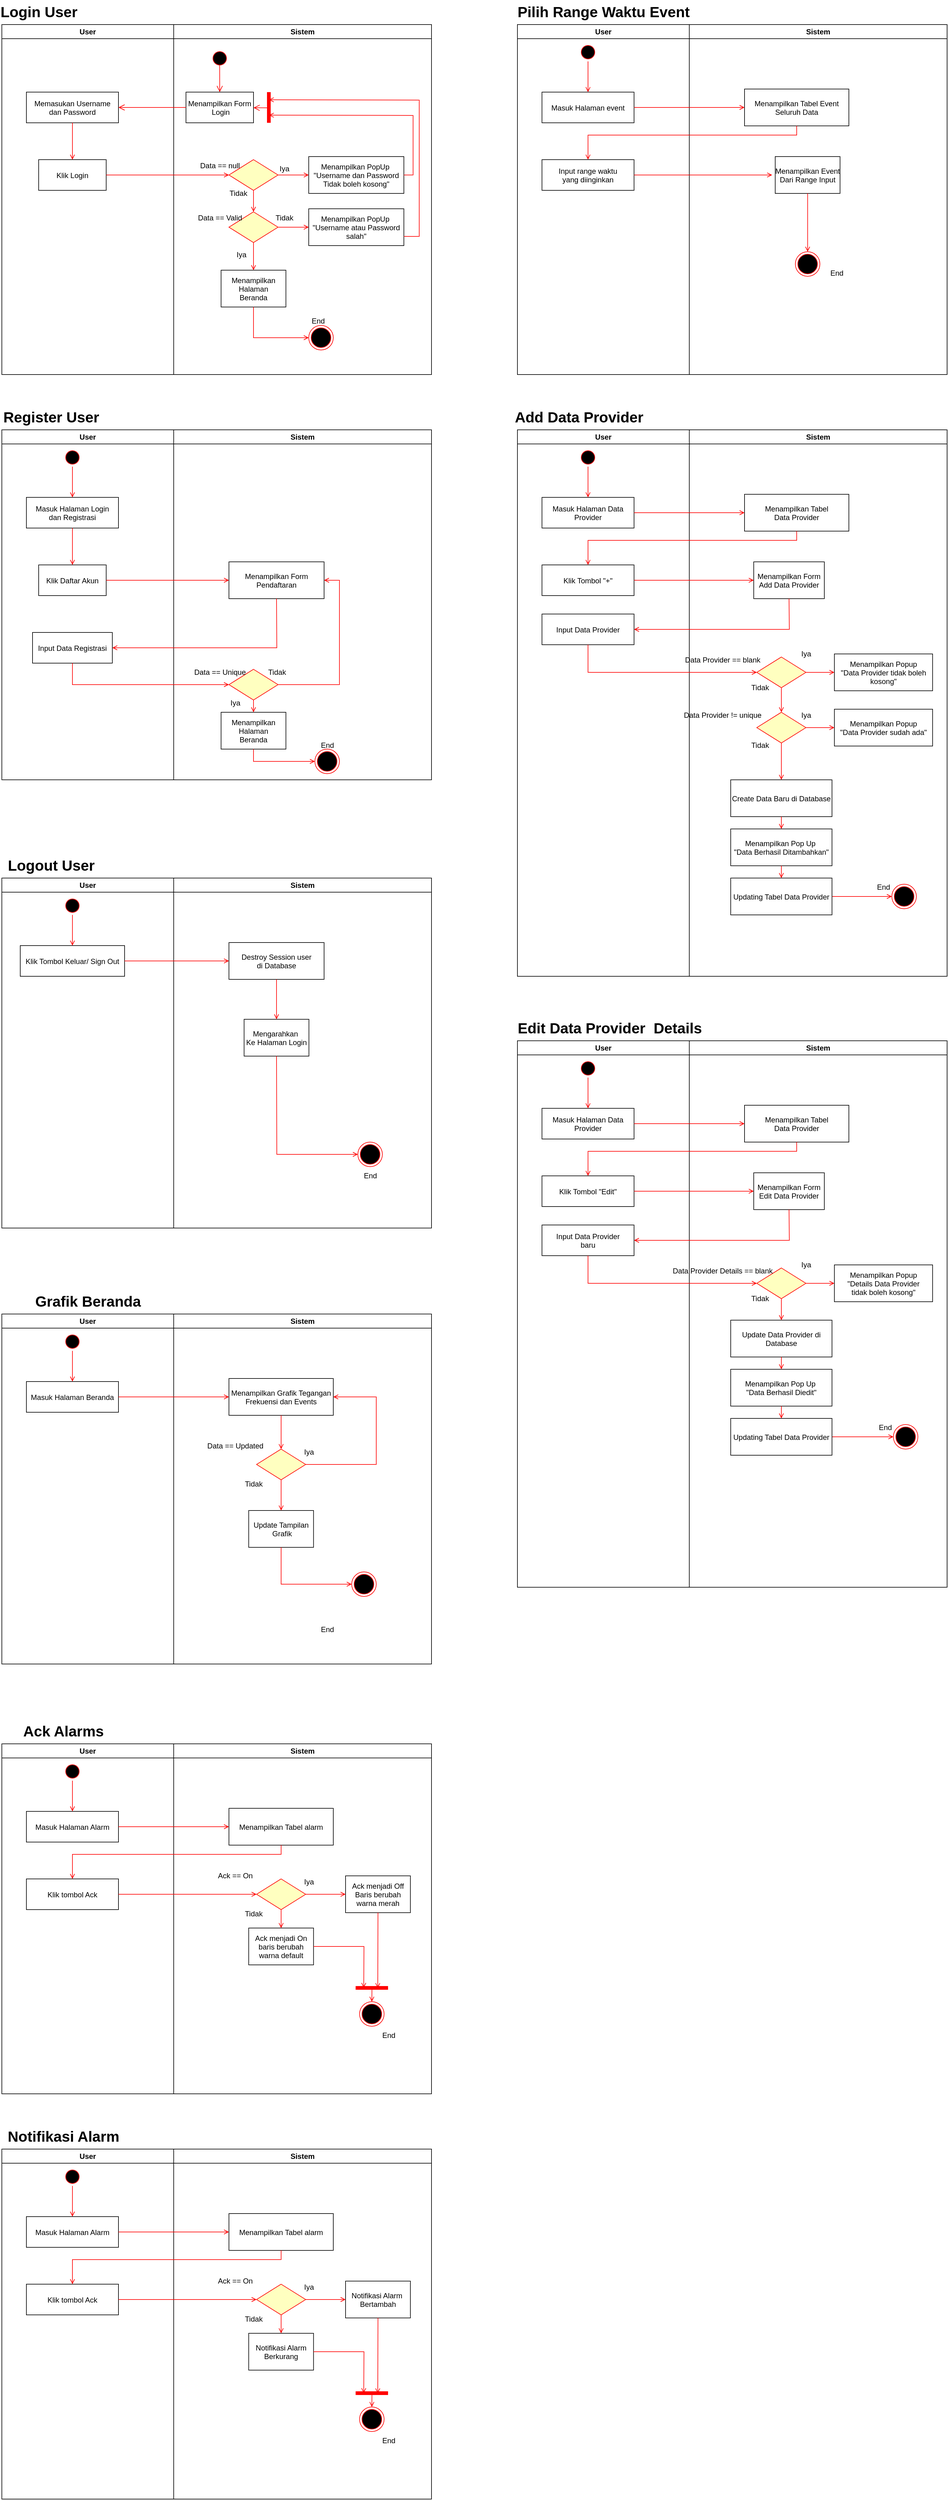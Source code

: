 <mxfile version="22.1.7" type="github">
  <diagram name="Page-1" id="e7e014a7-5840-1c2e-5031-d8a46d1fe8dd">
    <mxGraphModel dx="1009" dy="443" grid="1" gridSize="10" guides="1" tooltips="1" connect="1" arrows="1" fold="1" page="1" pageScale="1" pageWidth="1169" pageHeight="826" background="none" math="0" shadow="0">
      <root>
        <mxCell id="0" />
        <mxCell id="1" parent="0" />
        <mxCell id="2" value="User" style="swimlane;whiteSpace=wrap" parent="1" vertex="1">
          <mxGeometry x="70" y="50" width="280" height="570" as="geometry" />
        </mxCell>
        <mxCell id="7" value="Memasukan Username&#xa;dan Password" style="" parent="2" vertex="1">
          <mxGeometry x="40" y="110" width="150" height="50" as="geometry" />
        </mxCell>
        <mxCell id="8" value="Klik Login" style="" parent="2" vertex="1">
          <mxGeometry x="60" y="220" width="110" height="50" as="geometry" />
        </mxCell>
        <mxCell id="9" value="" style="endArrow=open;strokeColor=#FF0000;endFill=1;rounded=0;exitX=0.5;exitY=1;exitDx=0;exitDy=0;entryX=0.5;entryY=0;entryDx=0;entryDy=0;" parent="2" source="7" target="8" edge="1">
          <mxGeometry relative="1" as="geometry" />
        </mxCell>
        <mxCell id="3" value="Sistem" style="swimlane;whiteSpace=wrap" parent="1" vertex="1">
          <mxGeometry x="350" y="50" width="420" height="570" as="geometry" />
        </mxCell>
        <mxCell id="13" value="" style="ellipse;shape=startState;fillColor=#000000;strokeColor=#ff0000;" parent="3" vertex="1">
          <mxGeometry x="60" y="40" width="30" height="30" as="geometry" />
        </mxCell>
        <mxCell id="14" value="" style="edgeStyle=elbowEdgeStyle;elbow=horizontal;verticalAlign=bottom;endArrow=open;endSize=8;strokeColor=#FF0000;endFill=1;rounded=0;exitX=0.496;exitY=0.844;exitDx=0;exitDy=0;exitPerimeter=0;entryX=0.5;entryY=0;entryDx=0;entryDy=0;" parent="3" source="13" target="15" edge="1">
          <mxGeometry x="40" y="20" as="geometry">
            <mxPoint x="55" y="90" as="targetPoint" />
          </mxGeometry>
        </mxCell>
        <mxCell id="15" value="Menampilkan Form&#xa; Login" style="" parent="3" vertex="1">
          <mxGeometry x="20" y="110" width="110" height="50" as="geometry" />
        </mxCell>
        <mxCell id="19" value="" style="endArrow=open;strokeColor=#FF0000;endFill=1;rounded=0;entryX=0.5;entryY=0;entryDx=0;entryDy=0;exitX=0.5;exitY=1;exitDx=0;exitDy=0;" parent="3" source="21" target="aqqeG1nzHgkP0eQrsc-u-85" edge="1">
          <mxGeometry relative="1" as="geometry">
            <mxPoint x="64.41" y="270.0" as="sourcePoint" />
            <mxPoint x="64" y="300" as="targetPoint" />
          </mxGeometry>
        </mxCell>
        <mxCell id="21" value="" style="rhombus;fillColor=#ffffc0;strokeColor=#ff0000;" parent="3" vertex="1">
          <mxGeometry x="90" y="220" width="80" height="50" as="geometry" />
        </mxCell>
        <mxCell id="25" value="" style="shape=line;strokeWidth=6;strokeColor=#ff0000;rotation=90" parent="3" vertex="1">
          <mxGeometry x="130" y="127.5" width="50" height="15" as="geometry" />
        </mxCell>
        <mxCell id="26" value="" style="edgeStyle=elbowEdgeStyle;elbow=horizontal;verticalAlign=bottom;endArrow=open;endSize=8;strokeColor=#FF0000;endFill=1;rounded=0;exitX=0.513;exitY=0.467;exitDx=0;exitDy=0;exitPerimeter=0;entryX=1;entryY=0.5;entryDx=0;entryDy=0;" parent="3" source="25" target="15" edge="1">
          <mxGeometry x="130" y="90" as="geometry">
            <mxPoint x="230" y="140" as="targetPoint" />
            <mxPoint x="150" y="135" as="sourcePoint" />
          </mxGeometry>
        </mxCell>
        <mxCell id="aqqeG1nzHgkP0eQrsc-u-81" value="Data == null" style="text;html=1;align=center;verticalAlign=middle;resizable=0;points=[];autosize=1;strokeColor=none;fillColor=none;" parent="3" vertex="1">
          <mxGeometry x="30" y="215" width="90" height="30" as="geometry" />
        </mxCell>
        <mxCell id="18" value="Menampilkan PopUp &#xa;&quot;Username dan Password&#xa;Tidak boleh kosong&quot;" style="" parent="3" vertex="1">
          <mxGeometry x="220" y="215" width="155" height="60" as="geometry" />
        </mxCell>
        <mxCell id="aqqeG1nzHgkP0eQrsc-u-84" value="Menampilkan PopUp &#xa;&quot;Username atau Password&#xa;salah&quot;" style="" parent="3" vertex="1">
          <mxGeometry x="220" y="300" width="155" height="60" as="geometry" />
        </mxCell>
        <mxCell id="aqqeG1nzHgkP0eQrsc-u-85" value="" style="rhombus;fillColor=#ffffc0;strokeColor=#ff0000;" parent="3" vertex="1">
          <mxGeometry x="90" y="305" width="80" height="50" as="geometry" />
        </mxCell>
        <mxCell id="aqqeG1nzHgkP0eQrsc-u-88" value="Menampilkan &#xa;Halaman&#xa;Beranda" style="" parent="3" vertex="1">
          <mxGeometry x="77.19" y="400" width="105.62" height="60" as="geometry" />
        </mxCell>
        <mxCell id="aqqeG1nzHgkP0eQrsc-u-89" value="" style="endArrow=open;strokeColor=#FF0000;endFill=1;rounded=0;exitX=1;exitY=0.5;exitDx=0;exitDy=0;entryX=0;entryY=0.5;entryDx=0;entryDy=0;" parent="3" source="21" target="18" edge="1">
          <mxGeometry relative="1" as="geometry">
            <mxPoint x="100" y="244.58" as="sourcePoint" />
            <mxPoint x="150" y="245" as="targetPoint" />
          </mxGeometry>
        </mxCell>
        <mxCell id="aqqeG1nzHgkP0eQrsc-u-90" value="" style="endArrow=open;strokeColor=#FF0000;endFill=1;rounded=0;exitX=1;exitY=0.5;exitDx=0;exitDy=0;entryX=0;entryY=0.5;entryDx=0;entryDy=0;" parent="3" source="aqqeG1nzHgkP0eQrsc-u-85" target="aqqeG1nzHgkP0eQrsc-u-84" edge="1">
          <mxGeometry relative="1" as="geometry">
            <mxPoint x="115" y="255" as="sourcePoint" />
            <mxPoint x="190" y="390" as="targetPoint" />
          </mxGeometry>
        </mxCell>
        <mxCell id="aqqeG1nzHgkP0eQrsc-u-91" value="" style="endArrow=open;strokeColor=#FF0000;endFill=1;rounded=0;entryX=0.5;entryY=0;entryDx=0;entryDy=0;exitX=0.5;exitY=1;exitDx=0;exitDy=0;" parent="3" source="aqqeG1nzHgkP0eQrsc-u-85" target="aqqeG1nzHgkP0eQrsc-u-88" edge="1">
          <mxGeometry relative="1" as="geometry">
            <mxPoint x="74.41" y="280.0" as="sourcePoint" />
            <mxPoint x="75" y="310" as="targetPoint" />
          </mxGeometry>
        </mxCell>
        <mxCell id="aqqeG1nzHgkP0eQrsc-u-93" value="" style="ellipse;html=1;shape=endState;fillColor=#000000;strokeColor=#ff0000;" parent="3" vertex="1">
          <mxGeometry x="220" y="490" width="40" height="40" as="geometry" />
        </mxCell>
        <mxCell id="aqqeG1nzHgkP0eQrsc-u-92" value="" style="endArrow=open;strokeColor=#FF0000;endFill=1;rounded=0;exitX=0.5;exitY=1;exitDx=0;exitDy=0;entryX=0;entryY=0.5;entryDx=0;entryDy=0;" parent="3" source="aqqeG1nzHgkP0eQrsc-u-88" target="aqqeG1nzHgkP0eQrsc-u-93" edge="1">
          <mxGeometry relative="1" as="geometry">
            <mxPoint x="75" y="360" as="sourcePoint" />
            <mxPoint x="210" y="510" as="targetPoint" />
            <Array as="points">
              <mxPoint x="130" y="510" />
            </Array>
          </mxGeometry>
        </mxCell>
        <mxCell id="aqqeG1nzHgkP0eQrsc-u-94" value="Data == Valid" style="text;html=1;align=center;verticalAlign=middle;resizable=0;points=[];autosize=1;strokeColor=none;fillColor=none;" parent="3" vertex="1">
          <mxGeometry x="25" y="300" width="100" height="30" as="geometry" />
        </mxCell>
        <mxCell id="aqqeG1nzHgkP0eQrsc-u-95" value="Iya" style="text;html=1;align=center;verticalAlign=middle;resizable=0;points=[];autosize=1;strokeColor=none;fillColor=none;" parent="3" vertex="1">
          <mxGeometry x="160" y="220" width="40" height="30" as="geometry" />
        </mxCell>
        <mxCell id="aqqeG1nzHgkP0eQrsc-u-97" value="Tidak" style="text;html=1;align=center;verticalAlign=middle;resizable=0;points=[];autosize=1;strokeColor=none;fillColor=none;" parent="3" vertex="1">
          <mxGeometry x="80" y="260" width="50" height="30" as="geometry" />
        </mxCell>
        <mxCell id="aqqeG1nzHgkP0eQrsc-u-98" value="Iya" style="text;html=1;align=center;verticalAlign=middle;resizable=0;points=[];autosize=1;strokeColor=none;fillColor=none;" parent="3" vertex="1">
          <mxGeometry x="90" y="360" width="40" height="30" as="geometry" />
        </mxCell>
        <mxCell id="aqqeG1nzHgkP0eQrsc-u-99" value="End" style="text;html=1;align=center;verticalAlign=middle;resizable=0;points=[];autosize=1;strokeColor=none;fillColor=none;" parent="3" vertex="1">
          <mxGeometry x="215" y="468" width="40" height="30" as="geometry" />
        </mxCell>
        <mxCell id="aqqeG1nzHgkP0eQrsc-u-100" value="" style="endArrow=open;strokeColor=#FF0000;endFill=1;rounded=0;entryX=0.25;entryY=0.5;entryDx=0;entryDy=0;exitX=1;exitY=0.75;exitDx=0;exitDy=0;entryPerimeter=0;" parent="3" source="aqqeG1nzHgkP0eQrsc-u-84" target="25" edge="1">
          <mxGeometry relative="1" as="geometry">
            <mxPoint x="390" y="340" as="sourcePoint" />
            <mxPoint x="382.81" y="150" as="targetPoint" />
            <Array as="points">
              <mxPoint x="400" y="345" />
              <mxPoint x="400" y="123" />
            </Array>
          </mxGeometry>
        </mxCell>
        <mxCell id="aqqeG1nzHgkP0eQrsc-u-101" value="" style="endArrow=open;strokeColor=#FF0000;endFill=1;rounded=0;entryX=0.75;entryY=0.5;entryDx=0;entryDy=0;entryPerimeter=0;exitX=1;exitY=0.5;exitDx=0;exitDy=0;" parent="3" source="18" target="25" edge="1">
          <mxGeometry relative="1" as="geometry">
            <mxPoint x="380" y="250" as="sourcePoint" />
            <mxPoint x="150" y="28" as="targetPoint" />
            <Array as="points">
              <mxPoint x="390" y="245" />
              <mxPoint x="390" y="148" />
            </Array>
          </mxGeometry>
        </mxCell>
        <mxCell id="aqqeG1nzHgkP0eQrsc-u-96" value="Tidak" style="text;html=1;align=center;verticalAlign=middle;resizable=0;points=[];autosize=1;strokeColor=none;fillColor=none;" parent="3" vertex="1">
          <mxGeometry x="155" y="300" width="50" height="30" as="geometry" />
        </mxCell>
        <mxCell id="aqqeG1nzHgkP0eQrsc-u-76" value="Login User" style="text;strokeColor=none;fillColor=none;html=1;fontSize=24;fontStyle=1;verticalAlign=middle;align=center;" parent="1" vertex="1">
          <mxGeometry x="80" y="10" width="100" height="40" as="geometry" />
        </mxCell>
        <mxCell id="aqqeG1nzHgkP0eQrsc-u-78" value="" style="edgeStyle=elbowEdgeStyle;elbow=horizontal;verticalAlign=bottom;endArrow=open;endSize=8;strokeColor=#FF0000;endFill=1;rounded=0;entryX=1;entryY=0.5;entryDx=0;entryDy=0;exitX=0;exitY=0.5;exitDx=0;exitDy=0;" parent="1" source="15" target="7" edge="1">
          <mxGeometry x="40" y="20" as="geometry">
            <mxPoint x="300" y="210" as="targetPoint" />
            <mxPoint x="300" y="170" as="sourcePoint" />
          </mxGeometry>
        </mxCell>
        <mxCell id="aqqeG1nzHgkP0eQrsc-u-80" value="" style="endArrow=open;strokeColor=#FF0000;endFill=1;rounded=0;entryX=0;entryY=0.5;entryDx=0;entryDy=0;exitX=1;exitY=0.5;exitDx=0;exitDy=0;exitPerimeter=0;" parent="1" source="8" target="21" edge="1">
          <mxGeometry relative="1" as="geometry">
            <mxPoint x="240" y="300" as="sourcePoint" />
            <mxPoint x="370" y="295.0" as="targetPoint" />
          </mxGeometry>
        </mxCell>
        <mxCell id="aqqeG1nzHgkP0eQrsc-u-102" value="Register User" style="text;strokeColor=none;fillColor=none;html=1;fontSize=24;fontStyle=1;verticalAlign=middle;align=center;" parent="1" vertex="1">
          <mxGeometry x="100" y="670" width="100" height="40" as="geometry" />
        </mxCell>
        <mxCell id="aqqeG1nzHgkP0eQrsc-u-103" value="User" style="swimlane;whiteSpace=wrap;startSize=23;" parent="1" vertex="1">
          <mxGeometry x="70" y="710" width="280" height="570" as="geometry" />
        </mxCell>
        <mxCell id="aqqeG1nzHgkP0eQrsc-u-104" value="Masuk Halaman Login&#xa;dan Registrasi" style="" parent="aqqeG1nzHgkP0eQrsc-u-103" vertex="1">
          <mxGeometry x="40" y="110" width="150" height="50" as="geometry" />
        </mxCell>
        <mxCell id="aqqeG1nzHgkP0eQrsc-u-105" value="Klik Daftar Akun" style="" parent="aqqeG1nzHgkP0eQrsc-u-103" vertex="1">
          <mxGeometry x="60" y="220" width="110" height="50" as="geometry" />
        </mxCell>
        <mxCell id="aqqeG1nzHgkP0eQrsc-u-106" value="" style="endArrow=open;strokeColor=#FF0000;endFill=1;rounded=0;exitX=0.5;exitY=1;exitDx=0;exitDy=0;entryX=0.5;entryY=0;entryDx=0;entryDy=0;" parent="aqqeG1nzHgkP0eQrsc-u-103" source="aqqeG1nzHgkP0eQrsc-u-104" target="aqqeG1nzHgkP0eQrsc-u-105" edge="1">
          <mxGeometry relative="1" as="geometry" />
        </mxCell>
        <mxCell id="aqqeG1nzHgkP0eQrsc-u-108" value="" style="ellipse;shape=startState;fillColor=#000000;strokeColor=#ff0000;" parent="aqqeG1nzHgkP0eQrsc-u-103" vertex="1">
          <mxGeometry x="100" y="30" width="30" height="30" as="geometry" />
        </mxCell>
        <mxCell id="aqqeG1nzHgkP0eQrsc-u-135" value="Input Data Registrasi" style="" parent="aqqeG1nzHgkP0eQrsc-u-103" vertex="1">
          <mxGeometry x="50" y="330" width="130" height="50" as="geometry" />
        </mxCell>
        <mxCell id="aqqeG1nzHgkP0eQrsc-u-139" value="" style="endArrow=open;strokeColor=#FF0000;endFill=1;rounded=0;exitX=0.5;exitY=1;exitDx=0;exitDy=0;entryX=0.5;entryY=0;entryDx=0;entryDy=0;" parent="aqqeG1nzHgkP0eQrsc-u-103" source="aqqeG1nzHgkP0eQrsc-u-108" target="aqqeG1nzHgkP0eQrsc-u-104" edge="1">
          <mxGeometry relative="1" as="geometry">
            <mxPoint x="114.41" y="50" as="sourcePoint" />
            <mxPoint x="114.41" y="110" as="targetPoint" />
          </mxGeometry>
        </mxCell>
        <mxCell id="aqqeG1nzHgkP0eQrsc-u-107" value="Sistem" style="swimlane;whiteSpace=wrap" parent="1" vertex="1">
          <mxGeometry x="350" y="710" width="420" height="570" as="geometry">
            <mxRectangle x="350" y="710" width="80" height="30" as="alternateBounds" />
          </mxGeometry>
        </mxCell>
        <mxCell id="aqqeG1nzHgkP0eQrsc-u-116" value="Menampilkan Form &#xa;Pendaftaran" style="" parent="aqqeG1nzHgkP0eQrsc-u-107" vertex="1">
          <mxGeometry x="90" y="215" width="155" height="60" as="geometry" />
        </mxCell>
        <mxCell id="aqqeG1nzHgkP0eQrsc-u-118" value="" style="rhombus;fillColor=#ffffc0;strokeColor=#ff0000;" parent="aqqeG1nzHgkP0eQrsc-u-107" vertex="1">
          <mxGeometry x="90" y="390" width="80" height="50" as="geometry" />
        </mxCell>
        <mxCell id="aqqeG1nzHgkP0eQrsc-u-119" value="Menampilkan &#xa;Halaman&#xa;Beranda" style="" parent="aqqeG1nzHgkP0eQrsc-u-107" vertex="1">
          <mxGeometry x="77.19" y="460" width="105.62" height="60" as="geometry" />
        </mxCell>
        <mxCell id="aqqeG1nzHgkP0eQrsc-u-122" value="" style="endArrow=open;strokeColor=#FF0000;endFill=1;rounded=0;entryX=0.5;entryY=0;entryDx=0;entryDy=0;exitX=0.5;exitY=1;exitDx=0;exitDy=0;" parent="aqqeG1nzHgkP0eQrsc-u-107" source="aqqeG1nzHgkP0eQrsc-u-118" target="aqqeG1nzHgkP0eQrsc-u-119" edge="1">
          <mxGeometry relative="1" as="geometry">
            <mxPoint x="74.41" y="280.0" as="sourcePoint" />
            <mxPoint x="75" y="310" as="targetPoint" />
          </mxGeometry>
        </mxCell>
        <mxCell id="aqqeG1nzHgkP0eQrsc-u-123" value="" style="ellipse;html=1;shape=endState;fillColor=#000000;strokeColor=#ff0000;" parent="aqqeG1nzHgkP0eQrsc-u-107" vertex="1">
          <mxGeometry x="230" y="520" width="40" height="40" as="geometry" />
        </mxCell>
        <mxCell id="aqqeG1nzHgkP0eQrsc-u-124" value="" style="endArrow=open;strokeColor=#FF0000;endFill=1;rounded=0;exitX=0.5;exitY=1;exitDx=0;exitDy=0;entryX=0;entryY=0.5;entryDx=0;entryDy=0;" parent="aqqeG1nzHgkP0eQrsc-u-107" source="aqqeG1nzHgkP0eQrsc-u-119" target="aqqeG1nzHgkP0eQrsc-u-123" edge="1">
          <mxGeometry relative="1" as="geometry">
            <mxPoint x="75" y="360" as="sourcePoint" />
            <mxPoint x="210" y="510" as="targetPoint" />
            <Array as="points">
              <mxPoint x="130" y="540" />
            </Array>
          </mxGeometry>
        </mxCell>
        <mxCell id="aqqeG1nzHgkP0eQrsc-u-125" value="Data == Unique" style="text;html=1;align=center;verticalAlign=middle;resizable=0;points=[];autosize=1;strokeColor=none;fillColor=none;" parent="aqqeG1nzHgkP0eQrsc-u-107" vertex="1">
          <mxGeometry x="20" y="380" width="110" height="30" as="geometry" />
        </mxCell>
        <mxCell id="aqqeG1nzHgkP0eQrsc-u-128" value="Iya" style="text;html=1;align=center;verticalAlign=middle;resizable=0;points=[];autosize=1;strokeColor=none;fillColor=none;" parent="aqqeG1nzHgkP0eQrsc-u-107" vertex="1">
          <mxGeometry x="80" y="430" width="40" height="30" as="geometry" />
        </mxCell>
        <mxCell id="aqqeG1nzHgkP0eQrsc-u-129" value="End" style="text;html=1;align=center;verticalAlign=middle;resizable=0;points=[];autosize=1;strokeColor=none;fillColor=none;" parent="aqqeG1nzHgkP0eQrsc-u-107" vertex="1">
          <mxGeometry x="230" y="499" width="40" height="30" as="geometry" />
        </mxCell>
        <mxCell id="aqqeG1nzHgkP0eQrsc-u-137" value="Tidak" style="text;html=1;align=center;verticalAlign=middle;resizable=0;points=[];autosize=1;strokeColor=none;fillColor=none;" parent="aqqeG1nzHgkP0eQrsc-u-107" vertex="1">
          <mxGeometry x="142.5" y="380" width="50" height="30" as="geometry" />
        </mxCell>
        <mxCell id="aqqeG1nzHgkP0eQrsc-u-138" value="" style="endArrow=open;strokeColor=#FF0000;endFill=1;rounded=0;exitX=1;exitY=0.5;exitDx=0;exitDy=0;entryX=1;entryY=0.5;entryDx=0;entryDy=0;" parent="aqqeG1nzHgkP0eQrsc-u-107" source="aqqeG1nzHgkP0eQrsc-u-118" target="aqqeG1nzHgkP0eQrsc-u-116" edge="1">
          <mxGeometry relative="1" as="geometry">
            <mxPoint x="50" y="340" as="sourcePoint" />
            <mxPoint x="260" y="240" as="targetPoint" />
            <Array as="points">
              <mxPoint x="270" y="415" />
              <mxPoint x="270" y="245" />
            </Array>
          </mxGeometry>
        </mxCell>
        <mxCell id="aqqeG1nzHgkP0eQrsc-u-134" value="" style="endArrow=open;strokeColor=#FF0000;endFill=1;rounded=0;exitX=1;exitY=0.5;exitDx=0;exitDy=0;exitPerimeter=0;entryX=0;entryY=0.5;entryDx=0;entryDy=0;" parent="1" source="aqqeG1nzHgkP0eQrsc-u-105" target="aqqeG1nzHgkP0eQrsc-u-116" edge="1">
          <mxGeometry relative="1" as="geometry">
            <mxPoint x="230" y="980" as="sourcePoint" />
            <mxPoint x="450" y="955" as="targetPoint" />
          </mxGeometry>
        </mxCell>
        <mxCell id="aqqeG1nzHgkP0eQrsc-u-111" value="" style="endArrow=open;strokeColor=#FF0000;endFill=1;rounded=0;exitX=0.5;exitY=1;exitDx=0;exitDy=0;entryX=1;entryY=0.5;entryDx=0;entryDy=0;" parent="1" source="aqqeG1nzHgkP0eQrsc-u-116" target="aqqeG1nzHgkP0eQrsc-u-135" edge="1">
          <mxGeometry relative="1" as="geometry">
            <mxPoint x="480" y="980.0" as="sourcePoint" />
            <mxPoint x="518" y="1050" as="targetPoint" />
            <Array as="points">
              <mxPoint x="518" y="1065" />
            </Array>
          </mxGeometry>
        </mxCell>
        <mxCell id="aqqeG1nzHgkP0eQrsc-u-136" value="" style="endArrow=open;strokeColor=#FF0000;endFill=1;rounded=0;entryX=0;entryY=0.5;entryDx=0;entryDy=0;exitX=0.5;exitY=1;exitDx=0;exitDy=0;" parent="1" source="aqqeG1nzHgkP0eQrsc-u-135" target="aqqeG1nzHgkP0eQrsc-u-118" edge="1">
          <mxGeometry relative="1" as="geometry">
            <mxPoint x="170" y="1110" as="sourcePoint" />
            <mxPoint x="440" y="1110" as="targetPoint" />
            <Array as="points">
              <mxPoint x="185" y="1125" />
            </Array>
          </mxGeometry>
        </mxCell>
        <mxCell id="nGqfi72PXOa9w8mjYeS--26" value="Grafik Beranda" style="text;strokeColor=none;fillColor=none;html=1;fontSize=24;fontStyle=1;verticalAlign=middle;align=center;" vertex="1" parent="1">
          <mxGeometry x="160" y="2110" width="100" height="40" as="geometry" />
        </mxCell>
        <mxCell id="nGqfi72PXOa9w8mjYeS--27" value="User" style="swimlane;whiteSpace=wrap;startSize=23;" vertex="1" parent="1">
          <mxGeometry x="70" y="2150" width="280" height="570" as="geometry" />
        </mxCell>
        <mxCell id="nGqfi72PXOa9w8mjYeS--28" value="Masuk Halaman Beranda" style="" vertex="1" parent="nGqfi72PXOa9w8mjYeS--27">
          <mxGeometry x="40" y="110" width="150" height="50" as="geometry" />
        </mxCell>
        <mxCell id="nGqfi72PXOa9w8mjYeS--31" value="" style="ellipse;shape=startState;fillColor=#000000;strokeColor=#ff0000;" vertex="1" parent="nGqfi72PXOa9w8mjYeS--27">
          <mxGeometry x="100" y="30" width="30" height="30" as="geometry" />
        </mxCell>
        <mxCell id="nGqfi72PXOa9w8mjYeS--33" value="" style="endArrow=open;strokeColor=#FF0000;endFill=1;rounded=0;exitX=0.5;exitY=1;exitDx=0;exitDy=0;entryX=0.5;entryY=0;entryDx=0;entryDy=0;" edge="1" parent="nGqfi72PXOa9w8mjYeS--27" source="nGqfi72PXOa9w8mjYeS--31" target="nGqfi72PXOa9w8mjYeS--28">
          <mxGeometry relative="1" as="geometry">
            <mxPoint x="114.41" y="50" as="sourcePoint" />
            <mxPoint x="114.41" y="110" as="targetPoint" />
          </mxGeometry>
        </mxCell>
        <mxCell id="nGqfi72PXOa9w8mjYeS--34" value="Sistem" style="swimlane;whiteSpace=wrap" vertex="1" parent="1">
          <mxGeometry x="350" y="2150" width="420" height="570" as="geometry">
            <mxRectangle x="350" y="710" width="80" height="30" as="alternateBounds" />
          </mxGeometry>
        </mxCell>
        <mxCell id="nGqfi72PXOa9w8mjYeS--35" value="Menampilkan Grafik Tegangan&#xa;Frekuensi dan Events" style="" vertex="1" parent="nGqfi72PXOa9w8mjYeS--34">
          <mxGeometry x="90" y="105" width="170" height="60" as="geometry" />
        </mxCell>
        <mxCell id="nGqfi72PXOa9w8mjYeS--36" value="" style="rhombus;fillColor=#ffffc0;strokeColor=#ff0000;" vertex="1" parent="nGqfi72PXOa9w8mjYeS--34">
          <mxGeometry x="135" y="220" width="80" height="50" as="geometry" />
        </mxCell>
        <mxCell id="nGqfi72PXOa9w8mjYeS--37" value="Update Tampilan&#xa; Grafik" style="" vertex="1" parent="nGqfi72PXOa9w8mjYeS--34">
          <mxGeometry x="122.19" y="320" width="105.62" height="60" as="geometry" />
        </mxCell>
        <mxCell id="nGqfi72PXOa9w8mjYeS--38" value="" style="endArrow=open;strokeColor=#FF0000;endFill=1;rounded=0;entryX=0.5;entryY=0;entryDx=0;entryDy=0;exitX=0.5;exitY=1;exitDx=0;exitDy=0;" edge="1" parent="nGqfi72PXOa9w8mjYeS--34" source="nGqfi72PXOa9w8mjYeS--36" target="nGqfi72PXOa9w8mjYeS--37">
          <mxGeometry relative="1" as="geometry">
            <mxPoint x="74.41" y="280.0" as="sourcePoint" />
            <mxPoint x="75" y="310" as="targetPoint" />
          </mxGeometry>
        </mxCell>
        <mxCell id="nGqfi72PXOa9w8mjYeS--39" value="" style="ellipse;html=1;shape=endState;fillColor=#000000;strokeColor=#ff0000;" vertex="1" parent="nGqfi72PXOa9w8mjYeS--34">
          <mxGeometry x="290" y="420" width="40" height="40" as="geometry" />
        </mxCell>
        <mxCell id="nGqfi72PXOa9w8mjYeS--40" value="" style="endArrow=open;strokeColor=#FF0000;endFill=1;rounded=0;exitX=0.5;exitY=1;exitDx=0;exitDy=0;entryX=0;entryY=0.5;entryDx=0;entryDy=0;" edge="1" parent="nGqfi72PXOa9w8mjYeS--34" source="nGqfi72PXOa9w8mjYeS--37" target="nGqfi72PXOa9w8mjYeS--39">
          <mxGeometry relative="1" as="geometry">
            <mxPoint x="75" y="360" as="sourcePoint" />
            <mxPoint x="210" y="510" as="targetPoint" />
            <Array as="points">
              <mxPoint x="175" y="440" />
            </Array>
          </mxGeometry>
        </mxCell>
        <mxCell id="nGqfi72PXOa9w8mjYeS--41" value="Data == Updated" style="text;html=1;align=center;verticalAlign=middle;resizable=0;points=[];autosize=1;strokeColor=none;fillColor=none;" vertex="1" parent="nGqfi72PXOa9w8mjYeS--34">
          <mxGeometry x="45" y="200" width="110" height="30" as="geometry" />
        </mxCell>
        <mxCell id="nGqfi72PXOa9w8mjYeS--42" value="Iya" style="text;html=1;align=center;verticalAlign=middle;resizable=0;points=[];autosize=1;strokeColor=none;fillColor=none;" vertex="1" parent="nGqfi72PXOa9w8mjYeS--34">
          <mxGeometry x="200" y="210" width="40" height="30" as="geometry" />
        </mxCell>
        <mxCell id="nGqfi72PXOa9w8mjYeS--43" value="End" style="text;html=1;align=center;verticalAlign=middle;resizable=0;points=[];autosize=1;strokeColor=none;fillColor=none;" vertex="1" parent="nGqfi72PXOa9w8mjYeS--34">
          <mxGeometry x="230" y="499" width="40" height="30" as="geometry" />
        </mxCell>
        <mxCell id="nGqfi72PXOa9w8mjYeS--44" value="Tidak" style="text;html=1;align=center;verticalAlign=middle;resizable=0;points=[];autosize=1;strokeColor=none;fillColor=none;" vertex="1" parent="nGqfi72PXOa9w8mjYeS--34">
          <mxGeometry x="105" y="262" width="50" height="30" as="geometry" />
        </mxCell>
        <mxCell id="nGqfi72PXOa9w8mjYeS--50" value="" style="endArrow=open;strokeColor=#FF0000;endFill=1;rounded=0;exitX=0.5;exitY=1;exitDx=0;exitDy=0;entryX=0.5;entryY=0;entryDx=0;entryDy=0;" edge="1" parent="nGqfi72PXOa9w8mjYeS--34" source="nGqfi72PXOa9w8mjYeS--35" target="nGqfi72PXOa9w8mjYeS--36">
          <mxGeometry relative="1" as="geometry">
            <mxPoint x="167" y="170" as="sourcePoint" />
            <mxPoint x="167" y="220" as="targetPoint" />
          </mxGeometry>
        </mxCell>
        <mxCell id="nGqfi72PXOa9w8mjYeS--54" value="" style="endArrow=open;strokeColor=#FF0000;endFill=1;rounded=0;exitX=1;exitY=0.5;exitDx=0;exitDy=0;entryX=1;entryY=0.5;entryDx=0;entryDy=0;" edge="1" parent="nGqfi72PXOa9w8mjYeS--34" source="nGqfi72PXOa9w8mjYeS--36" target="nGqfi72PXOa9w8mjYeS--35">
          <mxGeometry relative="1" as="geometry">
            <mxPoint x="270" y="220" as="sourcePoint" />
            <mxPoint x="385" y="280" as="targetPoint" />
            <Array as="points">
              <mxPoint x="330" y="245" />
              <mxPoint x="330" y="135" />
            </Array>
          </mxGeometry>
        </mxCell>
        <mxCell id="nGqfi72PXOa9w8mjYeS--46" value="" style="endArrow=open;strokeColor=#FF0000;endFill=1;rounded=0;exitX=1;exitY=0.5;exitDx=0;exitDy=0;entryX=0;entryY=0.5;entryDx=0;entryDy=0;" edge="1" parent="1" source="nGqfi72PXOa9w8mjYeS--28" target="nGqfi72PXOa9w8mjYeS--35">
          <mxGeometry relative="1" as="geometry">
            <mxPoint x="230" y="2420" as="sourcePoint" />
            <mxPoint x="450" y="2395" as="targetPoint" />
          </mxGeometry>
        </mxCell>
        <mxCell id="nGqfi72PXOa9w8mjYeS--55" value="Logout User" style="text;strokeColor=none;fillColor=none;html=1;fontSize=24;fontStyle=1;verticalAlign=middle;align=center;" vertex="1" parent="1">
          <mxGeometry x="100" y="1400" width="100" height="40" as="geometry" />
        </mxCell>
        <mxCell id="nGqfi72PXOa9w8mjYeS--56" value="User" style="swimlane;whiteSpace=wrap;startSize=23;" vertex="1" parent="1">
          <mxGeometry x="70" y="1440" width="280" height="570" as="geometry" />
        </mxCell>
        <mxCell id="nGqfi72PXOa9w8mjYeS--57" value="Klik Tombol Keluar/ Sign Out" style="" vertex="1" parent="nGqfi72PXOa9w8mjYeS--56">
          <mxGeometry x="30" y="110" width="170" height="50" as="geometry" />
        </mxCell>
        <mxCell id="nGqfi72PXOa9w8mjYeS--60" value="" style="ellipse;shape=startState;fillColor=#000000;strokeColor=#ff0000;" vertex="1" parent="nGqfi72PXOa9w8mjYeS--56">
          <mxGeometry x="100" y="30" width="30" height="30" as="geometry" />
        </mxCell>
        <mxCell id="nGqfi72PXOa9w8mjYeS--62" value="" style="endArrow=open;strokeColor=#FF0000;endFill=1;rounded=0;exitX=0.5;exitY=1;exitDx=0;exitDy=0;entryX=0.5;entryY=0;entryDx=0;entryDy=0;" edge="1" parent="nGqfi72PXOa9w8mjYeS--56" source="nGqfi72PXOa9w8mjYeS--60" target="nGqfi72PXOa9w8mjYeS--57">
          <mxGeometry relative="1" as="geometry">
            <mxPoint x="114.41" y="50" as="sourcePoint" />
            <mxPoint x="114.41" y="110" as="targetPoint" />
          </mxGeometry>
        </mxCell>
        <mxCell id="nGqfi72PXOa9w8mjYeS--63" value="Sistem" style="swimlane;whiteSpace=wrap" vertex="1" parent="1">
          <mxGeometry x="350" y="1440" width="420" height="570" as="geometry">
            <mxRectangle x="350" y="710" width="80" height="30" as="alternateBounds" />
          </mxGeometry>
        </mxCell>
        <mxCell id="nGqfi72PXOa9w8mjYeS--64" value="Destroy Session user&#xa;di Database" style="" vertex="1" parent="nGqfi72PXOa9w8mjYeS--63">
          <mxGeometry x="90" y="105" width="155" height="60" as="geometry" />
        </mxCell>
        <mxCell id="nGqfi72PXOa9w8mjYeS--66" value="Mengarahkan &#xa;Ke Halaman Login" style="" vertex="1" parent="nGqfi72PXOa9w8mjYeS--63">
          <mxGeometry x="114.69" y="230" width="105.62" height="60" as="geometry" />
        </mxCell>
        <mxCell id="nGqfi72PXOa9w8mjYeS--68" value="" style="ellipse;html=1;shape=endState;fillColor=#000000;strokeColor=#ff0000;" vertex="1" parent="nGqfi72PXOa9w8mjYeS--63">
          <mxGeometry x="300" y="430" width="40" height="40" as="geometry" />
        </mxCell>
        <mxCell id="nGqfi72PXOa9w8mjYeS--69" value="" style="endArrow=open;strokeColor=#FF0000;endFill=1;rounded=0;exitX=0.5;exitY=1;exitDx=0;exitDy=0;entryX=0;entryY=0.5;entryDx=0;entryDy=0;" edge="1" parent="nGqfi72PXOa9w8mjYeS--63" source="nGqfi72PXOa9w8mjYeS--66" target="nGqfi72PXOa9w8mjYeS--68">
          <mxGeometry relative="1" as="geometry">
            <mxPoint x="75" y="360" as="sourcePoint" />
            <mxPoint x="210" y="510" as="targetPoint" />
            <Array as="points">
              <mxPoint x="168" y="450" />
            </Array>
          </mxGeometry>
        </mxCell>
        <mxCell id="nGqfi72PXOa9w8mjYeS--72" value="End" style="text;html=1;align=center;verticalAlign=middle;resizable=0;points=[];autosize=1;strokeColor=none;fillColor=none;" vertex="1" parent="nGqfi72PXOa9w8mjYeS--63">
          <mxGeometry x="300" y="470" width="40" height="30" as="geometry" />
        </mxCell>
        <mxCell id="nGqfi72PXOa9w8mjYeS--78" value="" style="endArrow=open;strokeColor=#FF0000;endFill=1;rounded=0;exitX=0.5;exitY=1;exitDx=0;exitDy=0;entryX=0.5;entryY=0;entryDx=0;entryDy=0;" edge="1" parent="nGqfi72PXOa9w8mjYeS--63" source="nGqfi72PXOa9w8mjYeS--64" target="nGqfi72PXOa9w8mjYeS--66">
          <mxGeometry relative="1" as="geometry">
            <mxPoint x="167.1" y="170" as="sourcePoint" />
            <mxPoint x="167.1" y="220" as="targetPoint" />
          </mxGeometry>
        </mxCell>
        <mxCell id="nGqfi72PXOa9w8mjYeS--75" value="" style="endArrow=open;strokeColor=#FF0000;endFill=1;rounded=0;exitX=1;exitY=0.5;exitDx=0;exitDy=0;entryX=0;entryY=0.5;entryDx=0;entryDy=0;" edge="1" parent="1" source="nGqfi72PXOa9w8mjYeS--57" target="nGqfi72PXOa9w8mjYeS--64">
          <mxGeometry relative="1" as="geometry">
            <mxPoint x="240" y="1685" as="sourcePoint" />
            <mxPoint x="450" y="1685" as="targetPoint" />
          </mxGeometry>
        </mxCell>
        <mxCell id="nGqfi72PXOa9w8mjYeS--79" value="Ack Alarms" style="text;strokeColor=none;fillColor=none;html=1;fontSize=24;fontStyle=1;verticalAlign=middle;align=center;" vertex="1" parent="1">
          <mxGeometry x="80" y="2810" width="180" height="40" as="geometry" />
        </mxCell>
        <mxCell id="nGqfi72PXOa9w8mjYeS--80" value="User" style="swimlane;whiteSpace=wrap;startSize=23;" vertex="1" parent="1">
          <mxGeometry x="70" y="2850" width="280" height="570" as="geometry" />
        </mxCell>
        <mxCell id="nGqfi72PXOa9w8mjYeS--81" value="Masuk Halaman Alarm" style="" vertex="1" parent="nGqfi72PXOa9w8mjYeS--80">
          <mxGeometry x="40" y="110" width="150" height="50" as="geometry" />
        </mxCell>
        <mxCell id="nGqfi72PXOa9w8mjYeS--82" value="" style="ellipse;shape=startState;fillColor=#000000;strokeColor=#ff0000;" vertex="1" parent="nGqfi72PXOa9w8mjYeS--80">
          <mxGeometry x="100" y="30" width="30" height="30" as="geometry" />
        </mxCell>
        <mxCell id="nGqfi72PXOa9w8mjYeS--83" value="" style="endArrow=open;strokeColor=#FF0000;endFill=1;rounded=0;exitX=0.5;exitY=1;exitDx=0;exitDy=0;entryX=0.5;entryY=0;entryDx=0;entryDy=0;" edge="1" parent="nGqfi72PXOa9w8mjYeS--80" source="nGqfi72PXOa9w8mjYeS--82" target="nGqfi72PXOa9w8mjYeS--81">
          <mxGeometry relative="1" as="geometry">
            <mxPoint x="114.41" y="50" as="sourcePoint" />
            <mxPoint x="114.41" y="110" as="targetPoint" />
          </mxGeometry>
        </mxCell>
        <mxCell id="nGqfi72PXOa9w8mjYeS--98" value="Klik tombol Ack" style="" vertex="1" parent="nGqfi72PXOa9w8mjYeS--80">
          <mxGeometry x="40" y="220" width="150" height="50" as="geometry" />
        </mxCell>
        <mxCell id="nGqfi72PXOa9w8mjYeS--84" value="Sistem" style="swimlane;whiteSpace=wrap" vertex="1" parent="1">
          <mxGeometry x="350" y="2850" width="420" height="570" as="geometry">
            <mxRectangle x="350" y="710" width="80" height="30" as="alternateBounds" />
          </mxGeometry>
        </mxCell>
        <mxCell id="nGqfi72PXOa9w8mjYeS--85" value="Menampilkan Tabel alarm" style="" vertex="1" parent="nGqfi72PXOa9w8mjYeS--84">
          <mxGeometry x="90" y="105" width="170" height="60" as="geometry" />
        </mxCell>
        <mxCell id="nGqfi72PXOa9w8mjYeS--86" value="" style="rhombus;fillColor=#ffffc0;strokeColor=#ff0000;" vertex="1" parent="nGqfi72PXOa9w8mjYeS--84">
          <mxGeometry x="135" y="220" width="80" height="50" as="geometry" />
        </mxCell>
        <mxCell id="nGqfi72PXOa9w8mjYeS--87" value="Ack menjadi Off&#xa;Baris berubah&#xa;warna merah" style="" vertex="1" parent="nGqfi72PXOa9w8mjYeS--84">
          <mxGeometry x="280" y="215" width="105.62" height="60" as="geometry" />
        </mxCell>
        <mxCell id="nGqfi72PXOa9w8mjYeS--89" value="" style="ellipse;html=1;shape=endState;fillColor=#000000;strokeColor=#ff0000;" vertex="1" parent="nGqfi72PXOa9w8mjYeS--84">
          <mxGeometry x="302.81" y="420" width="40" height="40" as="geometry" />
        </mxCell>
        <mxCell id="nGqfi72PXOa9w8mjYeS--90" value="" style="endArrow=open;strokeColor=#FF0000;endFill=1;rounded=0;exitX=0.5;exitY=1;exitDx=0;exitDy=0;entryX=0.317;entryY=0.477;entryDx=0;entryDy=0;entryPerimeter=0;" edge="1" parent="nGqfi72PXOa9w8mjYeS--84" source="nGqfi72PXOa9w8mjYeS--87" target="nGqfi72PXOa9w8mjYeS--102">
          <mxGeometry relative="1" as="geometry">
            <mxPoint x="75" y="360" as="sourcePoint" />
            <mxPoint x="331" y="398" as="targetPoint" />
            <Array as="points" />
          </mxGeometry>
        </mxCell>
        <mxCell id="nGqfi72PXOa9w8mjYeS--91" value="Ack == On" style="text;html=1;align=center;verticalAlign=middle;resizable=0;points=[];autosize=1;strokeColor=none;fillColor=none;" vertex="1" parent="nGqfi72PXOa9w8mjYeS--84">
          <mxGeometry x="60" y="200" width="80" height="30" as="geometry" />
        </mxCell>
        <mxCell id="nGqfi72PXOa9w8mjYeS--92" value="Iya" style="text;html=1;align=center;verticalAlign=middle;resizable=0;points=[];autosize=1;strokeColor=none;fillColor=none;" vertex="1" parent="nGqfi72PXOa9w8mjYeS--84">
          <mxGeometry x="200" y="210" width="40" height="30" as="geometry" />
        </mxCell>
        <mxCell id="nGqfi72PXOa9w8mjYeS--93" value="End" style="text;html=1;align=center;verticalAlign=middle;resizable=0;points=[];autosize=1;strokeColor=none;fillColor=none;" vertex="1" parent="nGqfi72PXOa9w8mjYeS--84">
          <mxGeometry x="330" y="460" width="40" height="30" as="geometry" />
        </mxCell>
        <mxCell id="nGqfi72PXOa9w8mjYeS--94" value="Tidak" style="text;html=1;align=center;verticalAlign=middle;resizable=0;points=[];autosize=1;strokeColor=none;fillColor=none;" vertex="1" parent="nGqfi72PXOa9w8mjYeS--84">
          <mxGeometry x="105" y="262" width="50" height="30" as="geometry" />
        </mxCell>
        <mxCell id="nGqfi72PXOa9w8mjYeS--99" value="Ack menjadi On&#xa;baris berubah&#xa;warna default" style="" vertex="1" parent="nGqfi72PXOa9w8mjYeS--84">
          <mxGeometry x="122.19" y="300" width="105.62" height="60" as="geometry" />
        </mxCell>
        <mxCell id="nGqfi72PXOa9w8mjYeS--100" value="" style="endArrow=open;strokeColor=#FF0000;endFill=1;rounded=0;exitX=1;exitY=0.5;exitDx=0;exitDy=0;entryX=0;entryY=0.5;entryDx=0;entryDy=0;" edge="1" parent="nGqfi72PXOa9w8mjYeS--84" source="nGqfi72PXOa9w8mjYeS--86" target="nGqfi72PXOa9w8mjYeS--87">
          <mxGeometry relative="1" as="geometry">
            <mxPoint x="-80" y="255" as="sourcePoint" />
            <mxPoint x="145" y="255" as="targetPoint" />
          </mxGeometry>
        </mxCell>
        <mxCell id="nGqfi72PXOa9w8mjYeS--101" value="" style="endArrow=open;strokeColor=#FF0000;endFill=1;rounded=0;exitX=0.5;exitY=1;exitDx=0;exitDy=0;entryX=0.5;entryY=0;entryDx=0;entryDy=0;" edge="1" parent="nGqfi72PXOa9w8mjYeS--84" source="nGqfi72PXOa9w8mjYeS--86" target="nGqfi72PXOa9w8mjYeS--99">
          <mxGeometry relative="1" as="geometry">
            <mxPoint x="225" y="255" as="sourcePoint" />
            <mxPoint x="280" y="255" as="targetPoint" />
          </mxGeometry>
        </mxCell>
        <mxCell id="nGqfi72PXOa9w8mjYeS--102" value="" style="shape=line;strokeWidth=6;strokeColor=#ff0000;rotation=-180;" vertex="1" parent="nGqfi72PXOa9w8mjYeS--84">
          <mxGeometry x="296.4" y="390" width="52.81" height="15" as="geometry" />
        </mxCell>
        <mxCell id="nGqfi72PXOa9w8mjYeS--104" value="" style="endArrow=open;strokeColor=#FF0000;endFill=1;rounded=0;exitX=1;exitY=0.5;exitDx=0;exitDy=0;entryX=0.75;entryY=0.5;entryDx=0;entryDy=0;entryPerimeter=0;" edge="1" parent="nGqfi72PXOa9w8mjYeS--84" source="nGqfi72PXOa9w8mjYeS--99" target="nGqfi72PXOa9w8mjYeS--102">
          <mxGeometry relative="1" as="geometry">
            <mxPoint x="240" y="329.5" as="sourcePoint" />
            <mxPoint x="305" y="329.5" as="targetPoint" />
            <Array as="points">
              <mxPoint x="310" y="330" />
            </Array>
          </mxGeometry>
        </mxCell>
        <mxCell id="nGqfi72PXOa9w8mjYeS--105" value="" style="endArrow=open;strokeColor=#FF0000;endFill=1;rounded=0;entryX=0.5;entryY=0;entryDx=0;entryDy=0;exitX=0.496;exitY=0.482;exitDx=0;exitDy=0;exitPerimeter=0;" edge="1" parent="nGqfi72PXOa9w8mjYeS--84" source="nGqfi72PXOa9w8mjYeS--102" target="nGqfi72PXOa9w8mjYeS--89">
          <mxGeometry relative="1" as="geometry">
            <mxPoint x="323" y="400" as="sourcePoint" />
            <mxPoint x="322.57" y="405" as="targetPoint" />
          </mxGeometry>
        </mxCell>
        <mxCell id="nGqfi72PXOa9w8mjYeS--97" value="" style="endArrow=open;strokeColor=#FF0000;endFill=1;rounded=0;exitX=1;exitY=0.5;exitDx=0;exitDy=0;entryX=0;entryY=0.5;entryDx=0;entryDy=0;" edge="1" parent="1" source="nGqfi72PXOa9w8mjYeS--81" target="nGqfi72PXOa9w8mjYeS--85">
          <mxGeometry relative="1" as="geometry">
            <mxPoint x="230" y="3120" as="sourcePoint" />
            <mxPoint x="450" y="3095" as="targetPoint" />
          </mxGeometry>
        </mxCell>
        <mxCell id="nGqfi72PXOa9w8mjYeS--95" value="" style="endArrow=open;strokeColor=#FF0000;endFill=1;rounded=0;exitX=0.5;exitY=1;exitDx=0;exitDy=0;entryX=0.5;entryY=0;entryDx=0;entryDy=0;" edge="1" parent="1" source="nGqfi72PXOa9w8mjYeS--85" target="nGqfi72PXOa9w8mjYeS--98">
          <mxGeometry relative="1" as="geometry">
            <mxPoint x="517" y="3020" as="sourcePoint" />
            <mxPoint x="517" y="3070" as="targetPoint" />
            <Array as="points">
              <mxPoint x="525" y="3030" />
              <mxPoint x="185" y="3030" />
            </Array>
          </mxGeometry>
        </mxCell>
        <mxCell id="nGqfi72PXOa9w8mjYeS--88" value="" style="endArrow=open;strokeColor=#FF0000;endFill=1;rounded=0;exitX=1;exitY=0.5;exitDx=0;exitDy=0;" edge="1" parent="1" source="nGqfi72PXOa9w8mjYeS--98" target="nGqfi72PXOa9w8mjYeS--86">
          <mxGeometry relative="1" as="geometry">
            <mxPoint x="424.41" y="3130" as="sourcePoint" />
            <mxPoint x="425" y="3160" as="targetPoint" />
          </mxGeometry>
        </mxCell>
        <mxCell id="nGqfi72PXOa9w8mjYeS--106" value="Notifikasi Alarm" style="text;strokeColor=none;fillColor=none;html=1;fontSize=24;fontStyle=1;verticalAlign=middle;align=center;" vertex="1" parent="1">
          <mxGeometry x="80" y="3470" width="180" height="40" as="geometry" />
        </mxCell>
        <mxCell id="nGqfi72PXOa9w8mjYeS--107" value="User" style="swimlane;whiteSpace=wrap;startSize=23;" vertex="1" parent="1">
          <mxGeometry x="70" y="3510" width="280" height="570" as="geometry" />
        </mxCell>
        <mxCell id="nGqfi72PXOa9w8mjYeS--108" value="Masuk Halaman Alarm" style="" vertex="1" parent="nGqfi72PXOa9w8mjYeS--107">
          <mxGeometry x="40" y="110" width="150" height="50" as="geometry" />
        </mxCell>
        <mxCell id="nGqfi72PXOa9w8mjYeS--109" value="" style="ellipse;shape=startState;fillColor=#000000;strokeColor=#ff0000;" vertex="1" parent="nGqfi72PXOa9w8mjYeS--107">
          <mxGeometry x="100" y="30" width="30" height="30" as="geometry" />
        </mxCell>
        <mxCell id="nGqfi72PXOa9w8mjYeS--110" value="" style="endArrow=open;strokeColor=#FF0000;endFill=1;rounded=0;exitX=0.5;exitY=1;exitDx=0;exitDy=0;entryX=0.5;entryY=0;entryDx=0;entryDy=0;" edge="1" parent="nGqfi72PXOa9w8mjYeS--107" source="nGqfi72PXOa9w8mjYeS--109" target="nGqfi72PXOa9w8mjYeS--108">
          <mxGeometry relative="1" as="geometry">
            <mxPoint x="114.41" y="50" as="sourcePoint" />
            <mxPoint x="114.41" y="110" as="targetPoint" />
          </mxGeometry>
        </mxCell>
        <mxCell id="nGqfi72PXOa9w8mjYeS--111" value="Klik tombol Ack" style="" vertex="1" parent="nGqfi72PXOa9w8mjYeS--107">
          <mxGeometry x="40" y="220" width="150" height="50" as="geometry" />
        </mxCell>
        <mxCell id="nGqfi72PXOa9w8mjYeS--112" value="Sistem" style="swimlane;whiteSpace=wrap" vertex="1" parent="1">
          <mxGeometry x="350" y="3510" width="420" height="570" as="geometry">
            <mxRectangle x="350" y="710" width="80" height="30" as="alternateBounds" />
          </mxGeometry>
        </mxCell>
        <mxCell id="nGqfi72PXOa9w8mjYeS--113" value="Menampilkan Tabel alarm" style="" vertex="1" parent="nGqfi72PXOa9w8mjYeS--112">
          <mxGeometry x="90" y="105" width="170" height="60" as="geometry" />
        </mxCell>
        <mxCell id="nGqfi72PXOa9w8mjYeS--114" value="" style="rhombus;fillColor=#ffffc0;strokeColor=#ff0000;" vertex="1" parent="nGqfi72PXOa9w8mjYeS--112">
          <mxGeometry x="135" y="220" width="80" height="50" as="geometry" />
        </mxCell>
        <mxCell id="nGqfi72PXOa9w8mjYeS--115" value="Notifikasi Alarm &#xa;Bertambah" style="" vertex="1" parent="nGqfi72PXOa9w8mjYeS--112">
          <mxGeometry x="280" y="215" width="105.62" height="60" as="geometry" />
        </mxCell>
        <mxCell id="nGqfi72PXOa9w8mjYeS--116" value="" style="ellipse;html=1;shape=endState;fillColor=#000000;strokeColor=#ff0000;" vertex="1" parent="nGqfi72PXOa9w8mjYeS--112">
          <mxGeometry x="302.81" y="420" width="40" height="40" as="geometry" />
        </mxCell>
        <mxCell id="nGqfi72PXOa9w8mjYeS--117" value="" style="endArrow=open;strokeColor=#FF0000;endFill=1;rounded=0;exitX=0.5;exitY=1;exitDx=0;exitDy=0;entryX=0.317;entryY=0.477;entryDx=0;entryDy=0;entryPerimeter=0;" edge="1" parent="nGqfi72PXOa9w8mjYeS--112" source="nGqfi72PXOa9w8mjYeS--115" target="nGqfi72PXOa9w8mjYeS--125">
          <mxGeometry relative="1" as="geometry">
            <mxPoint x="75" y="360" as="sourcePoint" />
            <mxPoint x="331" y="398" as="targetPoint" />
            <Array as="points" />
          </mxGeometry>
        </mxCell>
        <mxCell id="nGqfi72PXOa9w8mjYeS--118" value="Ack == On" style="text;html=1;align=center;verticalAlign=middle;resizable=0;points=[];autosize=1;strokeColor=none;fillColor=none;" vertex="1" parent="nGqfi72PXOa9w8mjYeS--112">
          <mxGeometry x="60" y="200" width="80" height="30" as="geometry" />
        </mxCell>
        <mxCell id="nGqfi72PXOa9w8mjYeS--119" value="Iya" style="text;html=1;align=center;verticalAlign=middle;resizable=0;points=[];autosize=1;strokeColor=none;fillColor=none;" vertex="1" parent="nGqfi72PXOa9w8mjYeS--112">
          <mxGeometry x="200" y="210" width="40" height="30" as="geometry" />
        </mxCell>
        <mxCell id="nGqfi72PXOa9w8mjYeS--120" value="End" style="text;html=1;align=center;verticalAlign=middle;resizable=0;points=[];autosize=1;strokeColor=none;fillColor=none;" vertex="1" parent="nGqfi72PXOa9w8mjYeS--112">
          <mxGeometry x="330" y="460" width="40" height="30" as="geometry" />
        </mxCell>
        <mxCell id="nGqfi72PXOa9w8mjYeS--121" value="Tidak" style="text;html=1;align=center;verticalAlign=middle;resizable=0;points=[];autosize=1;strokeColor=none;fillColor=none;" vertex="1" parent="nGqfi72PXOa9w8mjYeS--112">
          <mxGeometry x="105" y="262" width="50" height="30" as="geometry" />
        </mxCell>
        <mxCell id="nGqfi72PXOa9w8mjYeS--122" value="Notifikasi Alarm&#xa;Berkurang" style="" vertex="1" parent="nGqfi72PXOa9w8mjYeS--112">
          <mxGeometry x="122.19" y="300" width="105.62" height="60" as="geometry" />
        </mxCell>
        <mxCell id="nGqfi72PXOa9w8mjYeS--123" value="" style="endArrow=open;strokeColor=#FF0000;endFill=1;rounded=0;exitX=1;exitY=0.5;exitDx=0;exitDy=0;entryX=0;entryY=0.5;entryDx=0;entryDy=0;" edge="1" parent="nGqfi72PXOa9w8mjYeS--112" source="nGqfi72PXOa9w8mjYeS--114" target="nGqfi72PXOa9w8mjYeS--115">
          <mxGeometry relative="1" as="geometry">
            <mxPoint x="-80" y="255" as="sourcePoint" />
            <mxPoint x="145" y="255" as="targetPoint" />
          </mxGeometry>
        </mxCell>
        <mxCell id="nGqfi72PXOa9w8mjYeS--124" value="" style="endArrow=open;strokeColor=#FF0000;endFill=1;rounded=0;exitX=0.5;exitY=1;exitDx=0;exitDy=0;entryX=0.5;entryY=0;entryDx=0;entryDy=0;" edge="1" parent="nGqfi72PXOa9w8mjYeS--112" source="nGqfi72PXOa9w8mjYeS--114" target="nGqfi72PXOa9w8mjYeS--122">
          <mxGeometry relative="1" as="geometry">
            <mxPoint x="225" y="255" as="sourcePoint" />
            <mxPoint x="280" y="255" as="targetPoint" />
          </mxGeometry>
        </mxCell>
        <mxCell id="nGqfi72PXOa9w8mjYeS--125" value="" style="shape=line;strokeWidth=6;strokeColor=#ff0000;rotation=-180;" vertex="1" parent="nGqfi72PXOa9w8mjYeS--112">
          <mxGeometry x="296.4" y="390" width="52.81" height="15" as="geometry" />
        </mxCell>
        <mxCell id="nGqfi72PXOa9w8mjYeS--126" value="" style="endArrow=open;strokeColor=#FF0000;endFill=1;rounded=0;exitX=1;exitY=0.5;exitDx=0;exitDy=0;entryX=0.75;entryY=0.5;entryDx=0;entryDy=0;entryPerimeter=0;" edge="1" parent="nGqfi72PXOa9w8mjYeS--112" source="nGqfi72PXOa9w8mjYeS--122" target="nGqfi72PXOa9w8mjYeS--125">
          <mxGeometry relative="1" as="geometry">
            <mxPoint x="240" y="329.5" as="sourcePoint" />
            <mxPoint x="305" y="329.5" as="targetPoint" />
            <Array as="points">
              <mxPoint x="310" y="330" />
            </Array>
          </mxGeometry>
        </mxCell>
        <mxCell id="nGqfi72PXOa9w8mjYeS--127" value="" style="endArrow=open;strokeColor=#FF0000;endFill=1;rounded=0;entryX=0.5;entryY=0;entryDx=0;entryDy=0;exitX=0.496;exitY=0.482;exitDx=0;exitDy=0;exitPerimeter=0;" edge="1" parent="nGqfi72PXOa9w8mjYeS--112" source="nGqfi72PXOa9w8mjYeS--125" target="nGqfi72PXOa9w8mjYeS--116">
          <mxGeometry relative="1" as="geometry">
            <mxPoint x="323" y="400" as="sourcePoint" />
            <mxPoint x="322.57" y="405" as="targetPoint" />
          </mxGeometry>
        </mxCell>
        <mxCell id="nGqfi72PXOa9w8mjYeS--128" value="" style="endArrow=open;strokeColor=#FF0000;endFill=1;rounded=0;exitX=1;exitY=0.5;exitDx=0;exitDy=0;entryX=0;entryY=0.5;entryDx=0;entryDy=0;" edge="1" parent="1" source="nGqfi72PXOa9w8mjYeS--108" target="nGqfi72PXOa9w8mjYeS--113">
          <mxGeometry relative="1" as="geometry">
            <mxPoint x="230" y="3780" as="sourcePoint" />
            <mxPoint x="450" y="3755" as="targetPoint" />
          </mxGeometry>
        </mxCell>
        <mxCell id="nGqfi72PXOa9w8mjYeS--129" value="" style="endArrow=open;strokeColor=#FF0000;endFill=1;rounded=0;exitX=0.5;exitY=1;exitDx=0;exitDy=0;entryX=0.5;entryY=0;entryDx=0;entryDy=0;" edge="1" parent="1" source="nGqfi72PXOa9w8mjYeS--113" target="nGqfi72PXOa9w8mjYeS--111">
          <mxGeometry relative="1" as="geometry">
            <mxPoint x="517" y="3680" as="sourcePoint" />
            <mxPoint x="517" y="3730" as="targetPoint" />
            <Array as="points">
              <mxPoint x="525" y="3690" />
              <mxPoint x="185" y="3690" />
            </Array>
          </mxGeometry>
        </mxCell>
        <mxCell id="nGqfi72PXOa9w8mjYeS--130" value="" style="endArrow=open;strokeColor=#FF0000;endFill=1;rounded=0;exitX=1;exitY=0.5;exitDx=0;exitDy=0;" edge="1" parent="1" source="nGqfi72PXOa9w8mjYeS--111" target="nGqfi72PXOa9w8mjYeS--114">
          <mxGeometry relative="1" as="geometry">
            <mxPoint x="424.41" y="3790" as="sourcePoint" />
            <mxPoint x="425" y="3820" as="targetPoint" />
          </mxGeometry>
        </mxCell>
        <mxCell id="nGqfi72PXOa9w8mjYeS--156" value="Pilih Range Waktu Event" style="text;strokeColor=none;fillColor=none;html=1;fontSize=24;fontStyle=1;verticalAlign=middle;align=center;" vertex="1" parent="1">
          <mxGeometry x="960" y="10" width="180" height="40" as="geometry" />
        </mxCell>
        <mxCell id="nGqfi72PXOa9w8mjYeS--157" value="User" style="swimlane;whiteSpace=wrap;startSize=23;" vertex="1" parent="1">
          <mxGeometry x="910" y="50" width="280" height="570" as="geometry" />
        </mxCell>
        <mxCell id="nGqfi72PXOa9w8mjYeS--158" value="Masuk Halaman event" style="" vertex="1" parent="nGqfi72PXOa9w8mjYeS--157">
          <mxGeometry x="40" y="110" width="150" height="50" as="geometry" />
        </mxCell>
        <mxCell id="nGqfi72PXOa9w8mjYeS--159" value="" style="ellipse;shape=startState;fillColor=#000000;strokeColor=#ff0000;" vertex="1" parent="nGqfi72PXOa9w8mjYeS--157">
          <mxGeometry x="100" y="30" width="30" height="30" as="geometry" />
        </mxCell>
        <mxCell id="nGqfi72PXOa9w8mjYeS--160" value="" style="endArrow=open;strokeColor=#FF0000;endFill=1;rounded=0;exitX=0.5;exitY=1;exitDx=0;exitDy=0;entryX=0.5;entryY=0;entryDx=0;entryDy=0;" edge="1" parent="nGqfi72PXOa9w8mjYeS--157" source="nGqfi72PXOa9w8mjYeS--159" target="nGqfi72PXOa9w8mjYeS--158">
          <mxGeometry relative="1" as="geometry">
            <mxPoint x="114.41" y="50" as="sourcePoint" />
            <mxPoint x="114.41" y="110" as="targetPoint" />
          </mxGeometry>
        </mxCell>
        <mxCell id="nGqfi72PXOa9w8mjYeS--161" value="Input range waktu&#xa;yang diinginkan" style="" vertex="1" parent="nGqfi72PXOa9w8mjYeS--157">
          <mxGeometry x="40" y="220" width="150" height="50" as="geometry" />
        </mxCell>
        <mxCell id="nGqfi72PXOa9w8mjYeS--162" value="Sistem" style="swimlane;whiteSpace=wrap" vertex="1" parent="1">
          <mxGeometry x="1190" y="50" width="420" height="570" as="geometry">
            <mxRectangle x="350" y="710" width="80" height="30" as="alternateBounds" />
          </mxGeometry>
        </mxCell>
        <mxCell id="nGqfi72PXOa9w8mjYeS--163" value="Menampilkan Tabel Event&#xa;Seluruh Data" style="" vertex="1" parent="nGqfi72PXOa9w8mjYeS--162">
          <mxGeometry x="90" y="105" width="170" height="60" as="geometry" />
        </mxCell>
        <mxCell id="nGqfi72PXOa9w8mjYeS--165" value="Menampilkan Event&#xa;Dari Range Input" style="" vertex="1" parent="nGqfi72PXOa9w8mjYeS--162">
          <mxGeometry x="140" y="215" width="105.62" height="60" as="geometry" />
        </mxCell>
        <mxCell id="nGqfi72PXOa9w8mjYeS--166" value="" style="ellipse;html=1;shape=endState;fillColor=#000000;strokeColor=#ff0000;" vertex="1" parent="nGqfi72PXOa9w8mjYeS--162">
          <mxGeometry x="172.81" y="370" width="40" height="40" as="geometry" />
        </mxCell>
        <mxCell id="nGqfi72PXOa9w8mjYeS--167" value="" style="endArrow=open;strokeColor=#FF0000;endFill=1;rounded=0;exitX=0.5;exitY=1;exitDx=0;exitDy=0;entryX=0.5;entryY=0;entryDx=0;entryDy=0;" edge="1" parent="nGqfi72PXOa9w8mjYeS--162" source="nGqfi72PXOa9w8mjYeS--165" target="nGqfi72PXOa9w8mjYeS--166">
          <mxGeometry relative="1" as="geometry">
            <mxPoint x="75" y="360" as="sourcePoint" />
            <mxPoint x="332.469" y="397.845" as="targetPoint" />
            <Array as="points" />
          </mxGeometry>
        </mxCell>
        <mxCell id="nGqfi72PXOa9w8mjYeS--170" value="End" style="text;html=1;align=center;verticalAlign=middle;resizable=0;points=[];autosize=1;strokeColor=none;fillColor=none;" vertex="1" parent="nGqfi72PXOa9w8mjYeS--162">
          <mxGeometry x="220" y="390" width="40" height="30" as="geometry" />
        </mxCell>
        <mxCell id="nGqfi72PXOa9w8mjYeS--178" value="" style="endArrow=open;strokeColor=#FF0000;endFill=1;rounded=0;exitX=1;exitY=0.5;exitDx=0;exitDy=0;entryX=0;entryY=0.5;entryDx=0;entryDy=0;" edge="1" parent="1" source="nGqfi72PXOa9w8mjYeS--158" target="nGqfi72PXOa9w8mjYeS--163">
          <mxGeometry relative="1" as="geometry">
            <mxPoint x="1070" y="320" as="sourcePoint" />
            <mxPoint x="1290" y="295" as="targetPoint" />
          </mxGeometry>
        </mxCell>
        <mxCell id="nGqfi72PXOa9w8mjYeS--179" value="" style="endArrow=open;strokeColor=#FF0000;endFill=1;rounded=0;exitX=0.5;exitY=1;exitDx=0;exitDy=0;entryX=0.5;entryY=0;entryDx=0;entryDy=0;" edge="1" parent="1" source="nGqfi72PXOa9w8mjYeS--163" target="nGqfi72PXOa9w8mjYeS--161">
          <mxGeometry relative="1" as="geometry">
            <mxPoint x="1357" y="220" as="sourcePoint" />
            <mxPoint x="1357" y="270" as="targetPoint" />
            <Array as="points">
              <mxPoint x="1365" y="230" />
              <mxPoint x="1025" y="230" />
            </Array>
          </mxGeometry>
        </mxCell>
        <mxCell id="nGqfi72PXOa9w8mjYeS--180" value="" style="endArrow=open;strokeColor=#FF0000;endFill=1;rounded=0;exitX=1;exitY=0.5;exitDx=0;exitDy=0;" edge="1" parent="1" source="nGqfi72PXOa9w8mjYeS--161">
          <mxGeometry relative="1" as="geometry">
            <mxPoint x="1264.41" y="330" as="sourcePoint" />
            <mxPoint x="1325" y="295" as="targetPoint" />
          </mxGeometry>
        </mxCell>
        <mxCell id="nGqfi72PXOa9w8mjYeS--181" value="Add Data Provider" style="text;strokeColor=none;fillColor=none;html=1;fontSize=24;fontStyle=1;verticalAlign=middle;align=center;" vertex="1" parent="1">
          <mxGeometry x="920" y="670" width="180" height="40" as="geometry" />
        </mxCell>
        <mxCell id="nGqfi72PXOa9w8mjYeS--182" value="User" style="swimlane;whiteSpace=wrap;startSize=23;" vertex="1" parent="1">
          <mxGeometry x="910" y="710" width="280" height="890" as="geometry" />
        </mxCell>
        <mxCell id="nGqfi72PXOa9w8mjYeS--183" value="Masuk Halaman Data&#xa;Provider" style="" vertex="1" parent="nGqfi72PXOa9w8mjYeS--182">
          <mxGeometry x="40" y="110" width="150" height="50" as="geometry" />
        </mxCell>
        <mxCell id="nGqfi72PXOa9w8mjYeS--184" value="" style="ellipse;shape=startState;fillColor=#000000;strokeColor=#ff0000;" vertex="1" parent="nGqfi72PXOa9w8mjYeS--182">
          <mxGeometry x="100" y="30" width="30" height="30" as="geometry" />
        </mxCell>
        <mxCell id="nGqfi72PXOa9w8mjYeS--185" value="" style="endArrow=open;strokeColor=#FF0000;endFill=1;rounded=0;exitX=0.5;exitY=1;exitDx=0;exitDy=0;entryX=0.5;entryY=0;entryDx=0;entryDy=0;" edge="1" parent="nGqfi72PXOa9w8mjYeS--182" source="nGqfi72PXOa9w8mjYeS--184" target="nGqfi72PXOa9w8mjYeS--183">
          <mxGeometry relative="1" as="geometry">
            <mxPoint x="114.41" y="50" as="sourcePoint" />
            <mxPoint x="114.41" y="110" as="targetPoint" />
          </mxGeometry>
        </mxCell>
        <mxCell id="nGqfi72PXOa9w8mjYeS--186" value="Klik Tombol &quot;+&quot;" style="" vertex="1" parent="nGqfi72PXOa9w8mjYeS--182">
          <mxGeometry x="40" y="220" width="150" height="50" as="geometry" />
        </mxCell>
        <mxCell id="nGqfi72PXOa9w8mjYeS--206" value="Input Data Provider" style="" vertex="1" parent="nGqfi72PXOa9w8mjYeS--182">
          <mxGeometry x="40" y="300" width="150" height="50" as="geometry" />
        </mxCell>
        <mxCell id="nGqfi72PXOa9w8mjYeS--187" value="Sistem" style="swimlane;whiteSpace=wrap" vertex="1" parent="1">
          <mxGeometry x="1190" y="710" width="420" height="890" as="geometry">
            <mxRectangle x="350" y="710" width="80" height="30" as="alternateBounds" />
          </mxGeometry>
        </mxCell>
        <mxCell id="nGqfi72PXOa9w8mjYeS--188" value="Menampilkan Tabel&#xa;Data Provider" style="" vertex="1" parent="nGqfi72PXOa9w8mjYeS--187">
          <mxGeometry x="90" y="105" width="170" height="60" as="geometry" />
        </mxCell>
        <mxCell id="nGqfi72PXOa9w8mjYeS--189" value="" style="rhombus;fillColor=#ffffc0;strokeColor=#ff0000;" vertex="1" parent="nGqfi72PXOa9w8mjYeS--187">
          <mxGeometry x="110" y="370" width="80" height="50" as="geometry" />
        </mxCell>
        <mxCell id="nGqfi72PXOa9w8mjYeS--190" value="Create Data Baru di Database" style="" vertex="1" parent="nGqfi72PXOa9w8mjYeS--187">
          <mxGeometry x="67.5" y="570" width="165" height="60" as="geometry" />
        </mxCell>
        <mxCell id="nGqfi72PXOa9w8mjYeS--191" value="" style="ellipse;html=1;shape=endState;fillColor=#000000;strokeColor=#ff0000;" vertex="1" parent="nGqfi72PXOa9w8mjYeS--187">
          <mxGeometry x="330" y="740" width="40" height="40" as="geometry" />
        </mxCell>
        <mxCell id="nGqfi72PXOa9w8mjYeS--192" value="" style="endArrow=open;strokeColor=#FF0000;endFill=1;rounded=0;entryX=0;entryY=0.5;entryDx=0;entryDy=0;exitX=1;exitY=0.5;exitDx=0;exitDy=0;" edge="1" parent="nGqfi72PXOa9w8mjYeS--187" source="nGqfi72PXOa9w8mjYeS--189" target="nGqfi72PXOa9w8mjYeS--224">
          <mxGeometry relative="1" as="geometry">
            <mxPoint x="75" y="360" as="sourcePoint" />
            <mxPoint x="331" y="398" as="targetPoint" />
            <Array as="points" />
          </mxGeometry>
        </mxCell>
        <mxCell id="nGqfi72PXOa9w8mjYeS--193" value="Data Provider == blank" style="text;html=1;align=center;verticalAlign=middle;resizable=0;points=[];autosize=1;strokeColor=none;fillColor=none;" vertex="1" parent="nGqfi72PXOa9w8mjYeS--187">
          <mxGeometry x="-21" y="360" width="150" height="30" as="geometry" />
        </mxCell>
        <mxCell id="nGqfi72PXOa9w8mjYeS--194" value="Iya" style="text;html=1;align=center;verticalAlign=middle;resizable=0;points=[];autosize=1;strokeColor=none;fillColor=none;" vertex="1" parent="nGqfi72PXOa9w8mjYeS--187">
          <mxGeometry x="170" y="350" width="40" height="30" as="geometry" />
        </mxCell>
        <mxCell id="nGqfi72PXOa9w8mjYeS--195" value="End" style="text;html=1;align=center;verticalAlign=middle;resizable=0;points=[];autosize=1;strokeColor=none;fillColor=none;" vertex="1" parent="nGqfi72PXOa9w8mjYeS--187">
          <mxGeometry x="296.41" y="730" width="40" height="30" as="geometry" />
        </mxCell>
        <mxCell id="nGqfi72PXOa9w8mjYeS--196" value="Tidak" style="text;html=1;align=center;verticalAlign=middle;resizable=0;points=[];autosize=1;strokeColor=none;fillColor=none;" vertex="1" parent="nGqfi72PXOa9w8mjYeS--187">
          <mxGeometry x="90" y="405" width="50" height="30" as="geometry" />
        </mxCell>
        <mxCell id="nGqfi72PXOa9w8mjYeS--197" value="Menampilkan Form&#xa;Add Data Provider" style="" vertex="1" parent="nGqfi72PXOa9w8mjYeS--187">
          <mxGeometry x="105" y="215" width="115" height="60" as="geometry" />
        </mxCell>
        <mxCell id="nGqfi72PXOa9w8mjYeS--202" value="" style="endArrow=open;strokeColor=#FF0000;endFill=1;rounded=0;entryX=0;entryY=0.5;entryDx=0;entryDy=0;exitX=1;exitY=0.5;exitDx=0;exitDy=0;" edge="1" parent="nGqfi72PXOa9w8mjYeS--187" source="nGqfi72PXOa9w8mjYeS--232" target="nGqfi72PXOa9w8mjYeS--191">
          <mxGeometry relative="1" as="geometry">
            <mxPoint x="316.616" y="657.77" as="sourcePoint" />
            <mxPoint x="316.17" y="665" as="targetPoint" />
          </mxGeometry>
        </mxCell>
        <mxCell id="nGqfi72PXOa9w8mjYeS--220" value="" style="rhombus;fillColor=#ffffc0;strokeColor=#ff0000;" vertex="1" parent="nGqfi72PXOa9w8mjYeS--187">
          <mxGeometry x="110" y="460" width="80" height="50" as="geometry" />
        </mxCell>
        <mxCell id="nGqfi72PXOa9w8mjYeS--221" value="Data Provider != unique" style="text;html=1;align=center;verticalAlign=middle;resizable=0;points=[];autosize=1;strokeColor=none;fillColor=none;" vertex="1" parent="nGqfi72PXOa9w8mjYeS--187">
          <mxGeometry x="-21" y="450" width="150" height="30" as="geometry" />
        </mxCell>
        <mxCell id="nGqfi72PXOa9w8mjYeS--224" value="Menampilkan Popup&#xa;&quot;Data Provider tidak boleh&#xa;kosong&quot;" style="" vertex="1" parent="nGqfi72PXOa9w8mjYeS--187">
          <mxGeometry x="236.41" y="365" width="160" height="60" as="geometry" />
        </mxCell>
        <mxCell id="nGqfi72PXOa9w8mjYeS--225" value="" style="endArrow=open;strokeColor=#FF0000;endFill=1;rounded=0;entryX=0.5;entryY=0;entryDx=0;entryDy=0;exitX=0.5;exitY=1;exitDx=0;exitDy=0;" edge="1" parent="nGqfi72PXOa9w8mjYeS--187" source="nGqfi72PXOa9w8mjYeS--189" target="nGqfi72PXOa9w8mjYeS--220">
          <mxGeometry relative="1" as="geometry">
            <mxPoint x="200" y="405" as="sourcePoint" />
            <mxPoint x="246" y="405" as="targetPoint" />
            <Array as="points" />
          </mxGeometry>
        </mxCell>
        <mxCell id="nGqfi72PXOa9w8mjYeS--226" value="Iya" style="text;html=1;align=center;verticalAlign=middle;resizable=0;points=[];autosize=1;strokeColor=none;fillColor=none;" vertex="1" parent="nGqfi72PXOa9w8mjYeS--187">
          <mxGeometry x="170" y="450" width="40" height="30" as="geometry" />
        </mxCell>
        <mxCell id="nGqfi72PXOa9w8mjYeS--227" value="Tidak" style="text;html=1;align=center;verticalAlign=middle;resizable=0;points=[];autosize=1;strokeColor=none;fillColor=none;" vertex="1" parent="nGqfi72PXOa9w8mjYeS--187">
          <mxGeometry x="90" y="499" width="50" height="30" as="geometry" />
        </mxCell>
        <mxCell id="nGqfi72PXOa9w8mjYeS--228" value="Menampilkan Popup&#xa;&quot;Data Provider sudah ada&quot;" style="" vertex="1" parent="nGqfi72PXOa9w8mjYeS--187">
          <mxGeometry x="236.41" y="455" width="160" height="60" as="geometry" />
        </mxCell>
        <mxCell id="nGqfi72PXOa9w8mjYeS--229" value="" style="endArrow=open;strokeColor=#FF0000;endFill=1;rounded=0;entryX=0;entryY=0.5;entryDx=0;entryDy=0;exitX=1;exitY=0.5;exitDx=0;exitDy=0;" edge="1" parent="nGqfi72PXOa9w8mjYeS--187" source="nGqfi72PXOa9w8mjYeS--220" target="nGqfi72PXOa9w8mjYeS--228">
          <mxGeometry relative="1" as="geometry">
            <mxPoint x="200" y="405" as="sourcePoint" />
            <mxPoint x="246" y="405" as="targetPoint" />
            <Array as="points" />
          </mxGeometry>
        </mxCell>
        <mxCell id="nGqfi72PXOa9w8mjYeS--230" value="" style="endArrow=open;strokeColor=#FF0000;endFill=1;rounded=0;entryX=0.5;entryY=0;entryDx=0;entryDy=0;exitX=0.5;exitY=1;exitDx=0;exitDy=0;" edge="1" parent="nGqfi72PXOa9w8mjYeS--187" source="nGqfi72PXOa9w8mjYeS--220" target="nGqfi72PXOa9w8mjYeS--190">
          <mxGeometry relative="1" as="geometry">
            <mxPoint x="200" y="495" as="sourcePoint" />
            <mxPoint x="246" y="495" as="targetPoint" />
            <Array as="points" />
          </mxGeometry>
        </mxCell>
        <mxCell id="nGqfi72PXOa9w8mjYeS--231" value="Menampilkan Pop Up &#xa;&quot;Data Berhasil Ditambahkan&quot;" style="" vertex="1" parent="nGqfi72PXOa9w8mjYeS--187">
          <mxGeometry x="67.5" y="650" width="165" height="60" as="geometry" />
        </mxCell>
        <mxCell id="nGqfi72PXOa9w8mjYeS--232" value="Updating Tabel Data Provider" style="" vertex="1" parent="nGqfi72PXOa9w8mjYeS--187">
          <mxGeometry x="67.5" y="730" width="165" height="60" as="geometry" />
        </mxCell>
        <mxCell id="nGqfi72PXOa9w8mjYeS--256" value="" style="endArrow=open;strokeColor=#FF0000;endFill=1;rounded=0;entryX=0.5;entryY=0;entryDx=0;entryDy=0;exitX=0.5;exitY=1;exitDx=0;exitDy=0;" edge="1" parent="nGqfi72PXOa9w8mjYeS--187" source="nGqfi72PXOa9w8mjYeS--190" target="nGqfi72PXOa9w8mjYeS--231">
          <mxGeometry relative="1" as="geometry">
            <mxPoint x="280" y="630" as="sourcePoint" />
            <mxPoint x="160" y="580" as="targetPoint" />
            <Array as="points" />
          </mxGeometry>
        </mxCell>
        <mxCell id="nGqfi72PXOa9w8mjYeS--257" value="" style="endArrow=open;strokeColor=#FF0000;endFill=1;rounded=0;entryX=0.5;entryY=0;entryDx=0;entryDy=0;exitX=0.5;exitY=1;exitDx=0;exitDy=0;" edge="1" parent="nGqfi72PXOa9w8mjYeS--187" source="nGqfi72PXOa9w8mjYeS--231" target="nGqfi72PXOa9w8mjYeS--232">
          <mxGeometry relative="1" as="geometry">
            <mxPoint x="160" y="640" as="sourcePoint" />
            <mxPoint x="160" y="660" as="targetPoint" />
            <Array as="points" />
          </mxGeometry>
        </mxCell>
        <mxCell id="nGqfi72PXOa9w8mjYeS--203" value="" style="endArrow=open;strokeColor=#FF0000;endFill=1;rounded=0;exitX=1;exitY=0.5;exitDx=0;exitDy=0;entryX=0;entryY=0.5;entryDx=0;entryDy=0;" edge="1" parent="1" source="nGqfi72PXOa9w8mjYeS--183" target="nGqfi72PXOa9w8mjYeS--188">
          <mxGeometry relative="1" as="geometry">
            <mxPoint x="1070" y="980" as="sourcePoint" />
            <mxPoint x="1290" y="955" as="targetPoint" />
          </mxGeometry>
        </mxCell>
        <mxCell id="nGqfi72PXOa9w8mjYeS--204" value="" style="endArrow=open;strokeColor=#FF0000;endFill=1;rounded=0;exitX=0.5;exitY=1;exitDx=0;exitDy=0;entryX=0.5;entryY=0;entryDx=0;entryDy=0;" edge="1" parent="1" source="nGqfi72PXOa9w8mjYeS--188" target="nGqfi72PXOa9w8mjYeS--186">
          <mxGeometry relative="1" as="geometry">
            <mxPoint x="1357" y="880" as="sourcePoint" />
            <mxPoint x="1357" y="930" as="targetPoint" />
            <Array as="points">
              <mxPoint x="1365" y="890" />
              <mxPoint x="1025" y="890" />
            </Array>
          </mxGeometry>
        </mxCell>
        <mxCell id="nGqfi72PXOa9w8mjYeS--205" value="" style="endArrow=open;strokeColor=#FF0000;endFill=1;rounded=0;exitX=1;exitY=0.5;exitDx=0;exitDy=0;entryX=0;entryY=0.5;entryDx=0;entryDy=0;" edge="1" parent="1" source="nGqfi72PXOa9w8mjYeS--186" target="nGqfi72PXOa9w8mjYeS--197">
          <mxGeometry relative="1" as="geometry">
            <mxPoint x="1264.41" y="990" as="sourcePoint" />
            <mxPoint x="1265" y="1020" as="targetPoint" />
          </mxGeometry>
        </mxCell>
        <mxCell id="nGqfi72PXOa9w8mjYeS--222" value="" style="endArrow=open;strokeColor=#FF0000;endFill=1;rounded=0;exitX=0.5;exitY=1;exitDx=0;exitDy=0;entryX=1;entryY=0.5;entryDx=0;entryDy=0;" edge="1" parent="1" source="nGqfi72PXOa9w8mjYeS--197" target="nGqfi72PXOa9w8mjYeS--206">
          <mxGeometry relative="1" as="geometry">
            <mxPoint x="1110" y="965" as="sourcePoint" />
            <mxPoint x="1305" y="965" as="targetPoint" />
            <Array as="points">
              <mxPoint x="1353" y="1035" />
            </Array>
          </mxGeometry>
        </mxCell>
        <mxCell id="nGqfi72PXOa9w8mjYeS--223" value="" style="endArrow=open;strokeColor=#FF0000;endFill=1;rounded=0;exitX=0.5;exitY=1;exitDx=0;exitDy=0;entryX=0;entryY=0.5;entryDx=0;entryDy=0;" edge="1" parent="1" source="nGqfi72PXOa9w8mjYeS--206" target="nGqfi72PXOa9w8mjYeS--189">
          <mxGeometry relative="1" as="geometry">
            <mxPoint x="1363" y="995" as="sourcePoint" />
            <mxPoint x="1110" y="1045" as="targetPoint" />
            <Array as="points">
              <mxPoint x="1025" y="1105" />
            </Array>
          </mxGeometry>
        </mxCell>
        <mxCell id="nGqfi72PXOa9w8mjYeS--258" value="Edit Data Provider&amp;nbsp; Details" style="text;strokeColor=none;fillColor=none;html=1;fontSize=24;fontStyle=1;verticalAlign=middle;align=center;" vertex="1" parent="1">
          <mxGeometry x="970" y="1665" width="180" height="40" as="geometry" />
        </mxCell>
        <mxCell id="nGqfi72PXOa9w8mjYeS--259" value="User" style="swimlane;whiteSpace=wrap;startSize=23;" vertex="1" parent="1">
          <mxGeometry x="910" y="1705" width="280" height="890" as="geometry" />
        </mxCell>
        <mxCell id="nGqfi72PXOa9w8mjYeS--260" value="Masuk Halaman Data&#xa;Provider" style="" vertex="1" parent="nGqfi72PXOa9w8mjYeS--259">
          <mxGeometry x="40" y="110" width="150" height="50" as="geometry" />
        </mxCell>
        <mxCell id="nGqfi72PXOa9w8mjYeS--261" value="" style="ellipse;shape=startState;fillColor=#000000;strokeColor=#ff0000;" vertex="1" parent="nGqfi72PXOa9w8mjYeS--259">
          <mxGeometry x="100" y="30" width="30" height="30" as="geometry" />
        </mxCell>
        <mxCell id="nGqfi72PXOa9w8mjYeS--262" value="" style="endArrow=open;strokeColor=#FF0000;endFill=1;rounded=0;exitX=0.5;exitY=1;exitDx=0;exitDy=0;entryX=0.5;entryY=0;entryDx=0;entryDy=0;" edge="1" parent="nGqfi72PXOa9w8mjYeS--259" source="nGqfi72PXOa9w8mjYeS--261" target="nGqfi72PXOa9w8mjYeS--260">
          <mxGeometry relative="1" as="geometry">
            <mxPoint x="114.41" y="50" as="sourcePoint" />
            <mxPoint x="114.41" y="110" as="targetPoint" />
          </mxGeometry>
        </mxCell>
        <mxCell id="nGqfi72PXOa9w8mjYeS--263" value="Klik Tombol &quot;Edit&quot;" style="" vertex="1" parent="nGqfi72PXOa9w8mjYeS--259">
          <mxGeometry x="40" y="220" width="150" height="50" as="geometry" />
        </mxCell>
        <mxCell id="nGqfi72PXOa9w8mjYeS--264" value="Input Data Provider&#xa;baru" style="" vertex="1" parent="nGqfi72PXOa9w8mjYeS--259">
          <mxGeometry x="40" y="300" width="150" height="50" as="geometry" />
        </mxCell>
        <mxCell id="nGqfi72PXOa9w8mjYeS--265" value="Sistem" style="swimlane;whiteSpace=wrap" vertex="1" parent="1">
          <mxGeometry x="1190" y="1705" width="420" height="890" as="geometry">
            <mxRectangle x="350" y="710" width="80" height="30" as="alternateBounds" />
          </mxGeometry>
        </mxCell>
        <mxCell id="nGqfi72PXOa9w8mjYeS--266" value="Menampilkan Tabel&#xa;Data Provider" style="" vertex="1" parent="nGqfi72PXOa9w8mjYeS--265">
          <mxGeometry x="90" y="105" width="170" height="60" as="geometry" />
        </mxCell>
        <mxCell id="nGqfi72PXOa9w8mjYeS--267" value="" style="rhombus;fillColor=#ffffc0;strokeColor=#ff0000;" vertex="1" parent="nGqfi72PXOa9w8mjYeS--265">
          <mxGeometry x="110" y="370" width="80" height="50" as="geometry" />
        </mxCell>
        <mxCell id="nGqfi72PXOa9w8mjYeS--268" value="Update Data Provider di&#xa;Database" style="" vertex="1" parent="nGqfi72PXOa9w8mjYeS--265">
          <mxGeometry x="67.5" y="455" width="165" height="60" as="geometry" />
        </mxCell>
        <mxCell id="nGqfi72PXOa9w8mjYeS--269" value="" style="ellipse;html=1;shape=endState;fillColor=#000000;strokeColor=#ff0000;" vertex="1" parent="nGqfi72PXOa9w8mjYeS--265">
          <mxGeometry x="332.5" y="625" width="40" height="40" as="geometry" />
        </mxCell>
        <mxCell id="nGqfi72PXOa9w8mjYeS--270" value="" style="endArrow=open;strokeColor=#FF0000;endFill=1;rounded=0;entryX=0;entryY=0.5;entryDx=0;entryDy=0;exitX=1;exitY=0.5;exitDx=0;exitDy=0;" edge="1" parent="nGqfi72PXOa9w8mjYeS--265" source="nGqfi72PXOa9w8mjYeS--267" target="nGqfi72PXOa9w8mjYeS--279">
          <mxGeometry relative="1" as="geometry">
            <mxPoint x="75" y="360" as="sourcePoint" />
            <mxPoint x="331" y="398" as="targetPoint" />
            <Array as="points" />
          </mxGeometry>
        </mxCell>
        <mxCell id="nGqfi72PXOa9w8mjYeS--271" value="Data Provider Details == blank" style="text;html=1;align=center;verticalAlign=middle;resizable=0;points=[];autosize=1;strokeColor=none;fillColor=none;" vertex="1" parent="nGqfi72PXOa9w8mjYeS--265">
          <mxGeometry x="-41" y="360" width="190" height="30" as="geometry" />
        </mxCell>
        <mxCell id="nGqfi72PXOa9w8mjYeS--272" value="Iya" style="text;html=1;align=center;verticalAlign=middle;resizable=0;points=[];autosize=1;strokeColor=none;fillColor=none;" vertex="1" parent="nGqfi72PXOa9w8mjYeS--265">
          <mxGeometry x="170" y="350" width="40" height="30" as="geometry" />
        </mxCell>
        <mxCell id="nGqfi72PXOa9w8mjYeS--273" value="End" style="text;html=1;align=center;verticalAlign=middle;resizable=0;points=[];autosize=1;strokeColor=none;fillColor=none;" vertex="1" parent="nGqfi72PXOa9w8mjYeS--265">
          <mxGeometry x="298.91" y="615" width="40" height="30" as="geometry" />
        </mxCell>
        <mxCell id="nGqfi72PXOa9w8mjYeS--274" value="Tidak" style="text;html=1;align=center;verticalAlign=middle;resizable=0;points=[];autosize=1;strokeColor=none;fillColor=none;" vertex="1" parent="nGqfi72PXOa9w8mjYeS--265">
          <mxGeometry x="90" y="405" width="50" height="30" as="geometry" />
        </mxCell>
        <mxCell id="nGqfi72PXOa9w8mjYeS--275" value="Menampilkan Form&#xa;Edit Data Provider" style="" vertex="1" parent="nGqfi72PXOa9w8mjYeS--265">
          <mxGeometry x="105" y="215" width="115" height="60" as="geometry" />
        </mxCell>
        <mxCell id="nGqfi72PXOa9w8mjYeS--276" value="" style="endArrow=open;strokeColor=#FF0000;endFill=1;rounded=0;entryX=0;entryY=0.5;entryDx=0;entryDy=0;exitX=1;exitY=0.5;exitDx=0;exitDy=0;" edge="1" parent="nGqfi72PXOa9w8mjYeS--265" source="nGqfi72PXOa9w8mjYeS--287" target="nGqfi72PXOa9w8mjYeS--269">
          <mxGeometry relative="1" as="geometry">
            <mxPoint x="319.116" y="542.77" as="sourcePoint" />
            <mxPoint x="318.67" y="550" as="targetPoint" />
          </mxGeometry>
        </mxCell>
        <mxCell id="nGqfi72PXOa9w8mjYeS--279" value="Menampilkan Popup&#xa;&quot;Details Data Provider &#xa;tidak boleh kosong&quot;" style="" vertex="1" parent="nGqfi72PXOa9w8mjYeS--265">
          <mxGeometry x="236.41" y="365" width="160" height="60" as="geometry" />
        </mxCell>
        <mxCell id="nGqfi72PXOa9w8mjYeS--280" value="" style="endArrow=open;strokeColor=#FF0000;endFill=1;rounded=0;entryX=0.5;entryY=0;entryDx=0;entryDy=0;exitX=0.5;exitY=1;exitDx=0;exitDy=0;" edge="1" parent="nGqfi72PXOa9w8mjYeS--265" source="nGqfi72PXOa9w8mjYeS--267" target="nGqfi72PXOa9w8mjYeS--268">
          <mxGeometry relative="1" as="geometry">
            <mxPoint x="200" y="405" as="sourcePoint" />
            <mxPoint x="150.0" y="460" as="targetPoint" />
            <Array as="points" />
          </mxGeometry>
        </mxCell>
        <mxCell id="nGqfi72PXOa9w8mjYeS--286" value="Menampilkan Pop Up &#xa;&quot;Data Berhasil Diedit&quot;" style="" vertex="1" parent="nGqfi72PXOa9w8mjYeS--265">
          <mxGeometry x="67.5" y="535" width="165" height="60" as="geometry" />
        </mxCell>
        <mxCell id="nGqfi72PXOa9w8mjYeS--287" value="Updating Tabel Data Provider" style="" vertex="1" parent="nGqfi72PXOa9w8mjYeS--265">
          <mxGeometry x="67.5" y="615" width="165" height="60" as="geometry" />
        </mxCell>
        <mxCell id="nGqfi72PXOa9w8mjYeS--288" value="" style="endArrow=open;strokeColor=#FF0000;endFill=1;rounded=0;entryX=0.5;entryY=0;entryDx=0;entryDy=0;exitX=0.5;exitY=1;exitDx=0;exitDy=0;" edge="1" parent="nGqfi72PXOa9w8mjYeS--265" source="nGqfi72PXOa9w8mjYeS--268" target="nGqfi72PXOa9w8mjYeS--286">
          <mxGeometry relative="1" as="geometry">
            <mxPoint x="282.5" y="515" as="sourcePoint" />
            <mxPoint x="162.5" y="465" as="targetPoint" />
            <Array as="points" />
          </mxGeometry>
        </mxCell>
        <mxCell id="nGqfi72PXOa9w8mjYeS--289" value="" style="endArrow=open;strokeColor=#FF0000;endFill=1;rounded=0;entryX=0.5;entryY=0;entryDx=0;entryDy=0;exitX=0.5;exitY=1;exitDx=0;exitDy=0;" edge="1" parent="nGqfi72PXOa9w8mjYeS--265" source="nGqfi72PXOa9w8mjYeS--286" target="nGqfi72PXOa9w8mjYeS--287">
          <mxGeometry relative="1" as="geometry">
            <mxPoint x="162.5" y="525" as="sourcePoint" />
            <mxPoint x="162.5" y="545" as="targetPoint" />
            <Array as="points" />
          </mxGeometry>
        </mxCell>
        <mxCell id="nGqfi72PXOa9w8mjYeS--290" value="" style="endArrow=open;strokeColor=#FF0000;endFill=1;rounded=0;exitX=1;exitY=0.5;exitDx=0;exitDy=0;entryX=0;entryY=0.5;entryDx=0;entryDy=0;" edge="1" parent="1" source="nGqfi72PXOa9w8mjYeS--260" target="nGqfi72PXOa9w8mjYeS--266">
          <mxGeometry relative="1" as="geometry">
            <mxPoint x="1070" y="1975" as="sourcePoint" />
            <mxPoint x="1290" y="1950" as="targetPoint" />
          </mxGeometry>
        </mxCell>
        <mxCell id="nGqfi72PXOa9w8mjYeS--291" value="" style="endArrow=open;strokeColor=#FF0000;endFill=1;rounded=0;exitX=0.5;exitY=1;exitDx=0;exitDy=0;entryX=0.5;entryY=0;entryDx=0;entryDy=0;" edge="1" parent="1" source="nGqfi72PXOa9w8mjYeS--266" target="nGqfi72PXOa9w8mjYeS--263">
          <mxGeometry relative="1" as="geometry">
            <mxPoint x="1357" y="1875" as="sourcePoint" />
            <mxPoint x="1357" y="1925" as="targetPoint" />
            <Array as="points">
              <mxPoint x="1365" y="1885" />
              <mxPoint x="1025" y="1885" />
            </Array>
          </mxGeometry>
        </mxCell>
        <mxCell id="nGqfi72PXOa9w8mjYeS--292" value="" style="endArrow=open;strokeColor=#FF0000;endFill=1;rounded=0;exitX=1;exitY=0.5;exitDx=0;exitDy=0;entryX=0;entryY=0.5;entryDx=0;entryDy=0;" edge="1" parent="1" source="nGqfi72PXOa9w8mjYeS--263" target="nGqfi72PXOa9w8mjYeS--275">
          <mxGeometry relative="1" as="geometry">
            <mxPoint x="1264.41" y="1985" as="sourcePoint" />
            <mxPoint x="1265" y="2015" as="targetPoint" />
          </mxGeometry>
        </mxCell>
        <mxCell id="nGqfi72PXOa9w8mjYeS--293" value="" style="endArrow=open;strokeColor=#FF0000;endFill=1;rounded=0;exitX=0.5;exitY=1;exitDx=0;exitDy=0;entryX=1;entryY=0.5;entryDx=0;entryDy=0;" edge="1" parent="1" source="nGqfi72PXOa9w8mjYeS--275" target="nGqfi72PXOa9w8mjYeS--264">
          <mxGeometry relative="1" as="geometry">
            <mxPoint x="1110" y="1960" as="sourcePoint" />
            <mxPoint x="1305" y="1960" as="targetPoint" />
            <Array as="points">
              <mxPoint x="1353" y="2030" />
            </Array>
          </mxGeometry>
        </mxCell>
        <mxCell id="nGqfi72PXOa9w8mjYeS--294" value="" style="endArrow=open;strokeColor=#FF0000;endFill=1;rounded=0;exitX=0.5;exitY=1;exitDx=0;exitDy=0;entryX=0;entryY=0.5;entryDx=0;entryDy=0;" edge="1" parent="1" source="nGqfi72PXOa9w8mjYeS--264" target="nGqfi72PXOa9w8mjYeS--267">
          <mxGeometry relative="1" as="geometry">
            <mxPoint x="1363" y="1990" as="sourcePoint" />
            <mxPoint x="1110" y="2040" as="targetPoint" />
            <Array as="points">
              <mxPoint x="1025" y="2100" />
            </Array>
          </mxGeometry>
        </mxCell>
      </root>
    </mxGraphModel>
  </diagram>
</mxfile>

